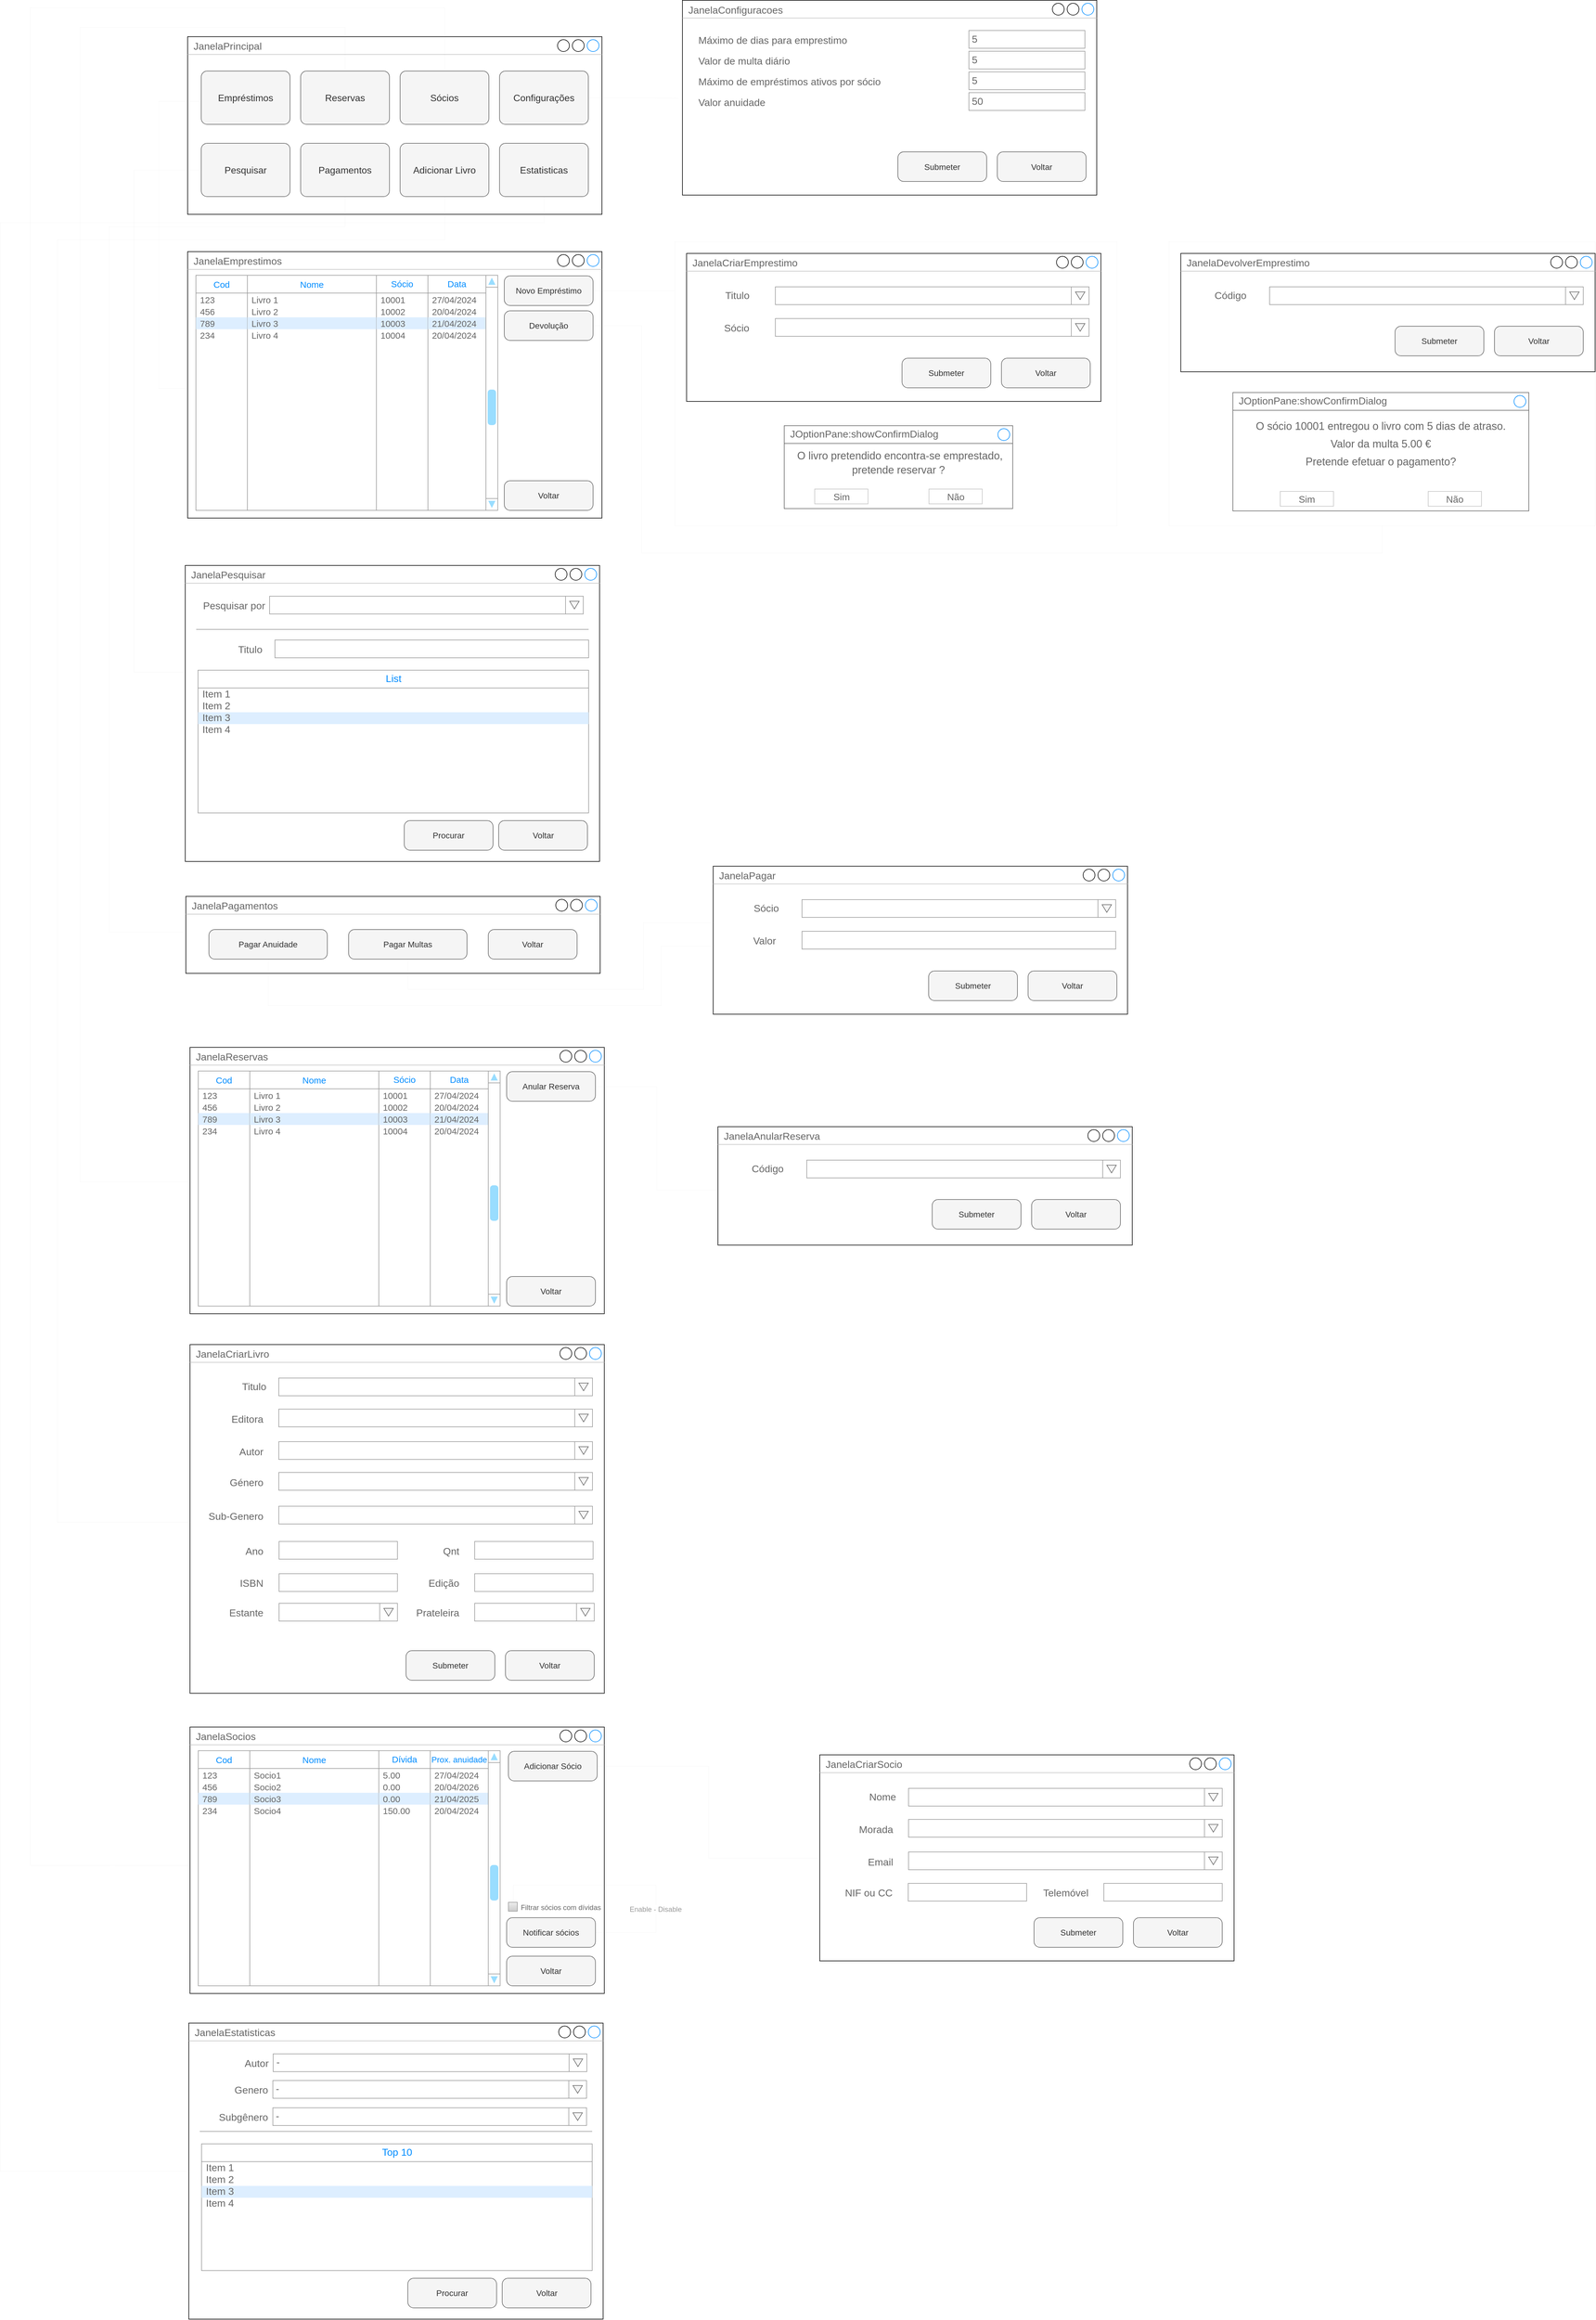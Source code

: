 <mxfile version="24.3.1" type="google">
  <diagram id="23iRSUPoRavnBvh4doch" name="Page-1">
    <mxGraphModel dx="2166" dy="-3138" grid="0" gridSize="10" guides="1" tooltips="1" connect="1" arrows="1" fold="1" page="0" pageScale="1" pageWidth="827" pageHeight="1169" math="0" shadow="0">
      <root>
        <mxCell id="0" />
        <mxCell id="1" parent="0" />
        <mxCell id="PDVYzoY3RleATE-HyURN-299" value="" style="rounded=0;whiteSpace=wrap;html=1;fillColor=none;dashed=1;strokeColor=#999999;align=center;verticalAlign=middle;fontFamily=Helvetica;fontSize=12;fontColor=default;labelBackgroundColor=default;strokeWidth=0;" parent="1" vertex="1">
          <mxGeometry x="120" y="4680" width="747" height="480" as="geometry" />
        </mxCell>
        <mxCell id="PDVYzoY3RleATE-HyURN-58" value="" style="group" parent="1" connectable="0" vertex="1">
          <mxGeometry x="-703" y="4334" width="700" height="300" as="geometry" />
        </mxCell>
        <mxCell id="PDVYzoY3RleATE-HyURN-44" value="JanelaPrincipal" style="strokeWidth=1;shadow=0;dashed=0;align=center;html=1;shape=mxgraph.mockup.containers.window;align=left;verticalAlign=top;spacingLeft=8;strokeColor2=#008cff;strokeColor3=#c4c4c4;fontColor=#666666;mainText=;fontSize=17;labelBackgroundColor=none;whiteSpace=wrap;" parent="PDVYzoY3RleATE-HyURN-58" vertex="1">
          <mxGeometry width="700" height="300" as="geometry" />
        </mxCell>
        <mxCell id="PDVYzoY3RleATE-HyURN-45" value="Configurações" style="strokeWidth=1;shadow=0;dashed=0;align=center;html=1;shape=mxgraph.mockup.buttons.button;mainText=;buttonStyle=round;fontSize=16;fontStyle=0;whiteSpace=wrap;fillColor=#f5f5f5;fontColor=#333333;strokeColor=#666666;" parent="PDVYzoY3RleATE-HyURN-58" vertex="1">
          <mxGeometry x="527" y="58" width="150" height="90" as="geometry" />
        </mxCell>
        <mxCell id="PDVYzoY3RleATE-HyURN-48" value="Sócios" style="strokeWidth=1;shadow=0;dashed=0;align=center;html=1;shape=mxgraph.mockup.buttons.button;mainText=;buttonStyle=round;fontSize=16;fontStyle=0;whiteSpace=wrap;fillColor=#f5f5f5;fontColor=#333333;strokeColor=#666666;" parent="PDVYzoY3RleATE-HyURN-58" vertex="1">
          <mxGeometry x="359" y="58" width="150" height="90" as="geometry" />
        </mxCell>
        <mxCell id="PDVYzoY3RleATE-HyURN-52" value="Reservas" style="strokeWidth=1;shadow=0;dashed=0;align=center;html=1;shape=mxgraph.mockup.buttons.button;mainText=;buttonStyle=round;fontSize=16;fontStyle=0;whiteSpace=wrap;fillColor=#f5f5f5;fontColor=#333333;strokeColor=#666666;" parent="PDVYzoY3RleATE-HyURN-58" vertex="1">
          <mxGeometry x="191" y="58" width="150" height="90" as="geometry" />
        </mxCell>
        <mxCell id="PDVYzoY3RleATE-HyURN-50" value="Empréstimos" style="strokeWidth=1;shadow=0;dashed=0;align=center;html=1;shape=mxgraph.mockup.buttons.button;mainText=;buttonStyle=round;fontSize=16;fontStyle=0;whiteSpace=wrap;fillColor=#f5f5f5;fontColor=#333333;strokeColor=#666666;" parent="PDVYzoY3RleATE-HyURN-58" vertex="1">
          <mxGeometry x="23" y="58" width="150" height="90" as="geometry" />
        </mxCell>
        <mxCell id="PDVYzoY3RleATE-HyURN-46" value="Estatisticas" style="strokeWidth=1;shadow=0;dashed=0;align=center;html=1;shape=mxgraph.mockup.buttons.button;mainText=;buttonStyle=round;fontSize=16;fontStyle=0;whiteSpace=wrap;fillColor=#f5f5f5;fontColor=#333333;strokeColor=#666666;" parent="PDVYzoY3RleATE-HyURN-58" vertex="1">
          <mxGeometry x="527" y="180" width="150" height="90" as="geometry" />
        </mxCell>
        <mxCell id="PDVYzoY3RleATE-HyURN-47" value="Adicionar Livro" style="strokeWidth=1;shadow=0;dashed=0;align=center;html=1;shape=mxgraph.mockup.buttons.button;mainText=;buttonStyle=round;fontSize=16;fontStyle=0;whiteSpace=wrap;fillColor=#f5f5f5;fontColor=#333333;strokeColor=#666666;" parent="PDVYzoY3RleATE-HyURN-58" vertex="1">
          <mxGeometry x="359" y="180" width="150" height="90" as="geometry" />
        </mxCell>
        <mxCell id="PDVYzoY3RleATE-HyURN-49" value="Pesquisar" style="strokeWidth=1;shadow=0;dashed=0;align=center;html=1;shape=mxgraph.mockup.buttons.button;mainText=;buttonStyle=round;fontSize=16;fontStyle=0;whiteSpace=wrap;fillColor=#f5f5f5;fontColor=#333333;strokeColor=#666666;" parent="PDVYzoY3RleATE-HyURN-58" vertex="1">
          <mxGeometry x="23" y="180" width="150" height="90" as="geometry" />
        </mxCell>
        <mxCell id="PDVYzoY3RleATE-HyURN-51" value="Pagamentos" style="strokeWidth=1;shadow=0;dashed=0;align=center;html=1;shape=mxgraph.mockup.buttons.button;mainText=;buttonStyle=round;fontSize=16;fontStyle=0;whiteSpace=wrap;fillColor=#f5f5f5;fontColor=#333333;strokeColor=#666666;" parent="PDVYzoY3RleATE-HyURN-58" vertex="1">
          <mxGeometry x="191" y="180" width="150" height="90" as="geometry" />
        </mxCell>
        <mxCell id="PDVYzoY3RleATE-HyURN-68" value="" style="group;absoluteArcSize=0;" parent="1" connectable="0" vertex="1">
          <mxGeometry x="-703" y="4697" width="700" height="450" as="geometry" />
        </mxCell>
        <mxCell id="PDVYzoY3RleATE-HyURN-69" value="JanelaEmprestimos" style="strokeWidth=1;shadow=0;dashed=0;align=center;html=1;shape=mxgraph.mockup.containers.window;align=left;verticalAlign=top;spacingLeft=8;strokeColor2=#008cff;strokeColor3=#c4c4c4;fontColor=#666666;mainText=;fontSize=17;labelBackgroundColor=none;whiteSpace=wrap;" parent="PDVYzoY3RleATE-HyURN-68" vertex="1">
          <mxGeometry width="700" height="450" as="geometry" />
        </mxCell>
        <mxCell id="PDVYzoY3RleATE-HyURN-90" value="Voltar" style="strokeWidth=1;shadow=0;dashed=0;align=center;html=1;shape=mxgraph.mockup.buttons.button;mainText=;buttonStyle=round;fontSize=14;fontStyle=0;whiteSpace=wrap;fillColor=#f5f5f5;fontColor=#333333;strokeColor=#666666;" parent="PDVYzoY3RleATE-HyURN-68" vertex="1">
          <mxGeometry x="535" y="387" width="150" height="50" as="geometry" />
        </mxCell>
        <mxCell id="PDVYzoY3RleATE-HyURN-97" value="Novo Empréstimo" style="strokeWidth=1;shadow=0;dashed=0;align=center;html=1;shape=mxgraph.mockup.buttons.button;mainText=;buttonStyle=round;fontSize=14;fontStyle=0;whiteSpace=wrap;fillColor=#f5f5f5;fontColor=#333333;strokeColor=#666666;" parent="PDVYzoY3RleATE-HyURN-68" vertex="1">
          <mxGeometry x="535" y="41" width="150" height="50" as="geometry" />
        </mxCell>
        <mxCell id="PDVYzoY3RleATE-HyURN-98" value="Devolução" style="strokeWidth=1;shadow=0;dashed=0;align=center;html=1;shape=mxgraph.mockup.buttons.button;mainText=;buttonStyle=round;fontSize=14;fontStyle=0;whiteSpace=wrap;fillColor=#f5f5f5;fontColor=#333333;strokeColor=#666666;" parent="PDVYzoY3RleATE-HyURN-68" vertex="1">
          <mxGeometry x="535" y="100" width="150" height="50" as="geometry" />
        </mxCell>
        <mxCell id="PDVYzoY3RleATE-HyURN-131" value="" style="group" parent="PDVYzoY3RleATE-HyURN-68" connectable="0" vertex="1">
          <mxGeometry x="14" y="41" width="510" height="396" as="geometry" />
        </mxCell>
        <mxCell id="PDVYzoY3RleATE-HyURN-99" value="" style="strokeWidth=1;shadow=0;dashed=0;align=center;html=1;shape=mxgraph.mockup.forms.rrect;rSize=0;strokeColor=#999999;fillColor=#ffffff;fontSize=12;" parent="PDVYzoY3RleATE-HyURN-131" vertex="1">
          <mxGeometry width="87" height="396" as="geometry" />
        </mxCell>
        <mxCell id="PDVYzoY3RleATE-HyURN-100" value="Cod" style="strokeWidth=1;shadow=0;dashed=0;align=center;html=1;shape=mxgraph.mockup.forms.rrect;rSize=0;strokeColor=#999999;fontColor=#008cff;fontSize=15;fillColor=#ffffff;resizeWidth=1;whiteSpace=wrap;" parent="PDVYzoY3RleATE-HyURN-99" vertex="1">
          <mxGeometry width="87" height="30" relative="1" as="geometry">
            <mxPoint y="-1" as="offset" />
          </mxGeometry>
        </mxCell>
        <mxCell id="PDVYzoY3RleATE-HyURN-101" value="123" style="strokeWidth=1;shadow=0;dashed=0;align=center;html=1;shape=mxgraph.mockup.forms.anchor;fontSize=15;fontColor=#666666;align=left;spacingLeft=5;resizeWidth=1;whiteSpace=wrap;" parent="PDVYzoY3RleATE-HyURN-99" vertex="1">
          <mxGeometry width="87" height="20" relative="1" as="geometry">
            <mxPoint y="30" as="offset" />
          </mxGeometry>
        </mxCell>
        <mxCell id="PDVYzoY3RleATE-HyURN-102" value="456" style="strokeWidth=1;shadow=0;dashed=0;align=center;html=1;shape=mxgraph.mockup.forms.anchor;fontSize=15;fontColor=#666666;align=left;spacingLeft=5;resizeWidth=1;whiteSpace=wrap;" parent="PDVYzoY3RleATE-HyURN-99" vertex="1">
          <mxGeometry width="87" height="20" relative="1" as="geometry">
            <mxPoint y="50" as="offset" />
          </mxGeometry>
        </mxCell>
        <mxCell id="PDVYzoY3RleATE-HyURN-103" value="789" style="strokeWidth=1;shadow=0;dashed=0;align=center;html=1;shape=mxgraph.mockup.forms.rrect;rSize=0;fontSize=15;fontColor=#666666;align=left;spacingLeft=5;fillColor=#ddeeff;strokeColor=none;resizeWidth=1;whiteSpace=wrap;" parent="PDVYzoY3RleATE-HyURN-99" vertex="1">
          <mxGeometry width="87" height="20" relative="1" as="geometry">
            <mxPoint y="70" as="offset" />
          </mxGeometry>
        </mxCell>
        <mxCell id="PDVYzoY3RleATE-HyURN-104" value="234" style="strokeWidth=1;shadow=0;dashed=0;align=center;html=1;shape=mxgraph.mockup.forms.anchor;fontSize=15;fontColor=#666666;align=left;spacingLeft=5;resizeWidth=1;whiteSpace=wrap;" parent="PDVYzoY3RleATE-HyURN-99" vertex="1">
          <mxGeometry width="87" height="20" relative="1" as="geometry">
            <mxPoint y="90" as="offset" />
          </mxGeometry>
        </mxCell>
        <mxCell id="PDVYzoY3RleATE-HyURN-111" value="" style="strokeWidth=1;shadow=0;dashed=0;align=center;shape=mxgraph.mockup.forms.rrect;rSize=0;strokeColor=#999999;fillColor=#ffffff;fontSize=11;html=1;" parent="PDVYzoY3RleATE-HyURN-131" vertex="1">
          <mxGeometry x="87" width="218" height="396" as="geometry" />
        </mxCell>
        <mxCell id="PDVYzoY3RleATE-HyURN-112" value="Nome" style="strokeWidth=1;shadow=0;dashed=0;align=center;html=1;shape=mxgraph.mockup.forms.rrect;rSize=0;strokeColor=#999999;fontColor=#008cff;fontSize=15;fillColor=#ffffff;resizeWidth=1;whiteSpace=wrap;" parent="PDVYzoY3RleATE-HyURN-111" vertex="1">
          <mxGeometry width="218" height="30" relative="1" as="geometry">
            <mxPoint y="-1" as="offset" />
          </mxGeometry>
        </mxCell>
        <mxCell id="PDVYzoY3RleATE-HyURN-113" value="Livro 1" style="strokeWidth=1;shadow=0;dashed=0;align=center;html=1;shape=mxgraph.mockup.forms.anchor;fontSize=15;fontColor=#666666;align=left;spacingLeft=5;resizeWidth=1;whiteSpace=wrap;" parent="PDVYzoY3RleATE-HyURN-111" vertex="1">
          <mxGeometry width="218" height="20" relative="1" as="geometry">
            <mxPoint y="30" as="offset" />
          </mxGeometry>
        </mxCell>
        <mxCell id="PDVYzoY3RleATE-HyURN-114" value="Livro 2" style="strokeWidth=1;shadow=0;dashed=0;align=center;html=1;shape=mxgraph.mockup.forms.anchor;fontSize=15;fontColor=#666666;align=left;spacingLeft=5;resizeWidth=1;whiteSpace=wrap;" parent="PDVYzoY3RleATE-HyURN-111" vertex="1">
          <mxGeometry width="218" height="20" relative="1" as="geometry">
            <mxPoint y="50" as="offset" />
          </mxGeometry>
        </mxCell>
        <mxCell id="PDVYzoY3RleATE-HyURN-115" value="Livro 3" style="strokeWidth=1;shadow=0;dashed=0;align=center;html=1;shape=mxgraph.mockup.forms.rrect;rSize=0;fontSize=15;fontColor=#666666;align=left;spacingLeft=5;fillColor=#ddeeff;strokeColor=none;resizeWidth=1;whiteSpace=wrap;" parent="PDVYzoY3RleATE-HyURN-111" vertex="1">
          <mxGeometry width="218" height="20" relative="1" as="geometry">
            <mxPoint y="70" as="offset" />
          </mxGeometry>
        </mxCell>
        <mxCell id="PDVYzoY3RleATE-HyURN-116" value="Livro 4" style="strokeWidth=1;shadow=0;dashed=0;align=center;html=1;shape=mxgraph.mockup.forms.anchor;fontSize=15;fontColor=#666666;align=left;spacingLeft=5;resizeWidth=1;whiteSpace=wrap;" parent="PDVYzoY3RleATE-HyURN-111" vertex="1">
          <mxGeometry width="218" height="20" relative="1" as="geometry">
            <mxPoint y="90" as="offset" />
          </mxGeometry>
        </mxCell>
        <mxCell id="PDVYzoY3RleATE-HyURN-117" value="" style="strokeWidth=1;shadow=0;dashed=0;align=center;html=1;shape=mxgraph.mockup.forms.rrect;rSize=0;strokeColor=#999999;fillColor=#ffffff;fontSize=12;" parent="PDVYzoY3RleATE-HyURN-131" vertex="1">
          <mxGeometry x="305" width="87" height="396" as="geometry" />
        </mxCell>
        <mxCell id="PDVYzoY3RleATE-HyURN-118" value="&lt;font style=&quot;font-size: 15px;&quot;&gt;Sócio&lt;/font&gt;" style="strokeWidth=1;shadow=0;dashed=0;align=center;html=1;shape=mxgraph.mockup.forms.rrect;rSize=0;strokeColor=#999999;fontColor=#008cff;fontSize=17;fillColor=#ffffff;resizeWidth=1;whiteSpace=wrap;" parent="PDVYzoY3RleATE-HyURN-117" vertex="1">
          <mxGeometry width="87" height="30" relative="1" as="geometry">
            <mxPoint y="-1" as="offset" />
          </mxGeometry>
        </mxCell>
        <mxCell id="PDVYzoY3RleATE-HyURN-119" value="10001" style="strokeWidth=1;shadow=0;dashed=0;align=center;html=1;shape=mxgraph.mockup.forms.anchor;fontSize=15;fontColor=#666666;align=left;spacingLeft=5;resizeWidth=1;whiteSpace=wrap;" parent="PDVYzoY3RleATE-HyURN-117" vertex="1">
          <mxGeometry width="87" height="20" relative="1" as="geometry">
            <mxPoint y="30" as="offset" />
          </mxGeometry>
        </mxCell>
        <mxCell id="PDVYzoY3RleATE-HyURN-120" value="10002" style="strokeWidth=1;shadow=0;dashed=0;align=center;html=1;shape=mxgraph.mockup.forms.anchor;fontSize=15;fontColor=#666666;align=left;spacingLeft=5;resizeWidth=1;whiteSpace=wrap;" parent="PDVYzoY3RleATE-HyURN-117" vertex="1">
          <mxGeometry width="87" height="20" relative="1" as="geometry">
            <mxPoint y="50" as="offset" />
          </mxGeometry>
        </mxCell>
        <mxCell id="PDVYzoY3RleATE-HyURN-121" value="10003" style="strokeWidth=1;shadow=0;dashed=0;align=center;html=1;shape=mxgraph.mockup.forms.rrect;rSize=0;fontSize=15;fontColor=#666666;align=left;spacingLeft=5;fillColor=#ddeeff;strokeColor=none;resizeWidth=1;whiteSpace=wrap;" parent="PDVYzoY3RleATE-HyURN-117" vertex="1">
          <mxGeometry width="87" height="20" relative="1" as="geometry">
            <mxPoint y="70" as="offset" />
          </mxGeometry>
        </mxCell>
        <mxCell id="PDVYzoY3RleATE-HyURN-122" value="10004" style="strokeWidth=1;shadow=0;dashed=0;align=center;html=1;shape=mxgraph.mockup.forms.anchor;fontSize=15;fontColor=#666666;align=left;spacingLeft=5;resizeWidth=1;whiteSpace=wrap;" parent="PDVYzoY3RleATE-HyURN-117" vertex="1">
          <mxGeometry width="87" height="20" relative="1" as="geometry">
            <mxPoint y="90" as="offset" />
          </mxGeometry>
        </mxCell>
        <mxCell id="PDVYzoY3RleATE-HyURN-123" value="" style="strokeWidth=1;shadow=0;dashed=0;align=center;html=1;shape=mxgraph.mockup.forms.rrect;rSize=0;strokeColor=#999999;fillColor=#ffffff;fontSize=12;" parent="PDVYzoY3RleATE-HyURN-131" vertex="1">
          <mxGeometry x="392" width="98" height="396" as="geometry" />
        </mxCell>
        <mxCell id="PDVYzoY3RleATE-HyURN-124" value="&lt;font style=&quot;font-size: 15px;&quot;&gt;Data&lt;/font&gt;" style="strokeWidth=1;shadow=0;dashed=0;align=center;html=1;shape=mxgraph.mockup.forms.rrect;rSize=0;strokeColor=#999999;fontColor=#008cff;fontSize=17;fillColor=#ffffff;resizeWidth=1;whiteSpace=wrap;" parent="PDVYzoY3RleATE-HyURN-123" vertex="1">
          <mxGeometry width="98.0" height="30" relative="1" as="geometry">
            <mxPoint y="-1" as="offset" />
          </mxGeometry>
        </mxCell>
        <mxCell id="PDVYzoY3RleATE-HyURN-125" value="27/04/2024" style="strokeWidth=1;shadow=0;dashed=0;align=center;html=1;shape=mxgraph.mockup.forms.anchor;fontSize=15;fontColor=#666666;align=left;spacingLeft=5;resizeWidth=1;whiteSpace=wrap;" parent="PDVYzoY3RleATE-HyURN-123" vertex="1">
          <mxGeometry width="98.0" height="20" relative="1" as="geometry">
            <mxPoint y="30" as="offset" />
          </mxGeometry>
        </mxCell>
        <mxCell id="PDVYzoY3RleATE-HyURN-126" value="20/04/2024" style="strokeWidth=1;shadow=0;dashed=0;align=center;html=1;shape=mxgraph.mockup.forms.anchor;fontSize=15;fontColor=#666666;align=left;spacingLeft=5;resizeWidth=1;whiteSpace=wrap;" parent="PDVYzoY3RleATE-HyURN-123" vertex="1">
          <mxGeometry width="98.0" height="20" relative="1" as="geometry">
            <mxPoint y="50" as="offset" />
          </mxGeometry>
        </mxCell>
        <mxCell id="PDVYzoY3RleATE-HyURN-127" value="21/04/2024" style="strokeWidth=1;shadow=0;dashed=0;align=center;html=1;shape=mxgraph.mockup.forms.rrect;rSize=0;fontSize=15;fontColor=#666666;align=left;spacingLeft=5;fillColor=#ddeeff;strokeColor=none;resizeWidth=1;whiteSpace=wrap;" parent="PDVYzoY3RleATE-HyURN-123" vertex="1">
          <mxGeometry width="98.0" height="20" relative="1" as="geometry">
            <mxPoint y="70" as="offset" />
          </mxGeometry>
        </mxCell>
        <mxCell id="PDVYzoY3RleATE-HyURN-128" value="20/04/2024" style="strokeWidth=1;shadow=0;dashed=0;align=center;html=1;shape=mxgraph.mockup.forms.anchor;fontSize=15;fontColor=#666666;align=left;spacingLeft=5;resizeWidth=1;whiteSpace=wrap;" parent="PDVYzoY3RleATE-HyURN-123" vertex="1">
          <mxGeometry width="98.0" height="20" relative="1" as="geometry">
            <mxPoint y="90" as="offset" />
          </mxGeometry>
        </mxCell>
        <mxCell id="PDVYzoY3RleATE-HyURN-186" value="" style="verticalLabelPosition=bottom;shadow=0;dashed=0;align=center;html=1;verticalAlign=top;strokeWidth=1;shape=mxgraph.mockup.navigation.scrollBar;strokeColor=#999999;barPos=41.751;fillColor2=#99ddff;strokeColor2=none;direction=north;" parent="PDVYzoY3RleATE-HyURN-131" vertex="1">
          <mxGeometry x="490" y="-1" width="20" height="397" as="geometry" />
        </mxCell>
        <mxCell id="PDVYzoY3RleATE-HyURN-165" style="rounded=0;orthogonalLoop=1;jettySize=auto;html=1;entryX=0;entryY=0.557;entryDx=0;entryDy=0;entryPerimeter=0;edgeStyle=orthogonalEdgeStyle;strokeColor=#999999;align=center;verticalAlign=middle;fontFamily=Helvetica;fontSize=12;fontColor=default;labelBackgroundColor=default;endArrow=none;endFill=0;dashed=1;fillColor=none;strokeWidth=0;" parent="1" source="PDVYzoY3RleATE-HyURN-134" target="PDVYzoY3RleATE-HyURN-49" edge="1">
          <mxGeometry relative="1" as="geometry">
            <Array as="points">
              <mxPoint x="-794" y="5407" />
              <mxPoint x="-794" y="4559" />
              <mxPoint x="-680" y="4559" />
            </Array>
          </mxGeometry>
        </mxCell>
        <mxCell id="PDVYzoY3RleATE-HyURN-168" style="edgeStyle=orthogonalEdgeStyle;rounded=0;orthogonalLoop=1;jettySize=auto;html=1;entryX=0;entryY=0.513;entryDx=0;entryDy=0;entryPerimeter=0;dashed=1;strokeColor=#999999;align=center;verticalAlign=middle;fontFamily=Helvetica;fontSize=12;fontColor=default;labelBackgroundColor=default;endArrow=none;endFill=0;fillColor=none;strokeWidth=0;" parent="1" source="PDVYzoY3RleATE-HyURN-50" target="PDVYzoY3RleATE-HyURN-69" edge="1">
          <mxGeometry relative="1" as="geometry">
            <Array as="points">
              <mxPoint x="-752" y="4443" />
              <mxPoint x="-752" y="4928" />
            </Array>
          </mxGeometry>
        </mxCell>
        <mxCell id="PDVYzoY3RleATE-HyURN-258" value="&lt;h1 style=&quot;color: var(--uv-styles-color-text-emphasis); font-family: &amp;quot;Google Sans&amp;quot;, arial, sans-serif; font-size: 18px; margin: 0px; padding: 0px; line-height: 24px; flex: 1 1 auto; overflow: hidden; text-overflow: ellipsis; display: -webkit-box; -webkit-box-orient: vertical; -webkit-line-clamp: 2;&quot; class=&quot;indIKd GW0XC cS4Vcb-pGL6qe-fwJd0c&quot;&gt;&lt;span style=&quot;font-weight: normal;&quot;&gt;&amp;nbsp;O livro pretendido encontra-se emprestado, pretende reservar ?&lt;/span&gt;&lt;/h1&gt;" style="strokeWidth=1;shadow=0;dashed=0;align=center;html=1;shape=mxgraph.mockup.containers.rrect;rSize=0;strokeColor=#666666;fontColor=#666666;fontSize=17;verticalAlign=top;whiteSpace=wrap;fillColor=#ffffff;spacingTop=32;" parent="1" vertex="1">
          <mxGeometry x="305" y="4991" width="386" height="140" as="geometry" />
        </mxCell>
        <mxCell id="PDVYzoY3RleATE-HyURN-259" value="JOptionPane:showConfirmDialog" style="strokeWidth=1;shadow=0;dashed=0;align=center;html=1;shape=mxgraph.mockup.containers.rrect;rSize=0;fontSize=17;fontColor=#666666;strokeColor=#666666;align=left;spacingLeft=8;fillColor=none;resizeWidth=1;whiteSpace=wrap;" parent="PDVYzoY3RleATE-HyURN-258" vertex="1">
          <mxGeometry width="386" height="30" relative="1" as="geometry" />
        </mxCell>
        <mxCell id="PDVYzoY3RleATE-HyURN-260" value="" style="shape=ellipse;strokeColor=#008cff;resizable=0;fillColor=none;html=1;" parent="PDVYzoY3RleATE-HyURN-259" vertex="1">
          <mxGeometry x="1" y="0.5" width="20" height="20" relative="1" as="geometry">
            <mxPoint x="-25" y="-10" as="offset" />
          </mxGeometry>
        </mxCell>
        <mxCell id="PDVYzoY3RleATE-HyURN-261" value="Sim" style="strokeWidth=1;shadow=0;dashed=0;align=center;html=1;shape=mxgraph.mockup.containers.rrect;rSize=0;fontSize=16;fontColor=#666666;strokeColor=#c4c4c4;whiteSpace=wrap;fillColor=none;" parent="PDVYzoY3RleATE-HyURN-258" vertex="1">
          <mxGeometry x="0.25" y="1" width="90" height="25" relative="1" as="geometry">
            <mxPoint x="-45" y="-33" as="offset" />
          </mxGeometry>
        </mxCell>
        <mxCell id="PDVYzoY3RleATE-HyURN-262" value="Não" style="strokeWidth=1;shadow=0;dashed=0;align=center;html=1;shape=mxgraph.mockup.containers.rrect;rSize=0;fontSize=16;fontColor=#666666;strokeColor=#c4c4c4;whiteSpace=wrap;fillColor=none;" parent="PDVYzoY3RleATE-HyURN-258" vertex="1">
          <mxGeometry x="0.75" y="1" width="90" height="25" relative="1" as="geometry">
            <mxPoint x="-45" y="-33" as="offset" />
          </mxGeometry>
        </mxCell>
        <mxCell id="PDVYzoY3RleATE-HyURN-298" value="" style="group" parent="1" connectable="0" vertex="1">
          <mxGeometry x="140" y="4700" width="700" height="250" as="geometry" />
        </mxCell>
        <mxCell id="PDVYzoY3RleATE-HyURN-264" value="JanelaCriarEmprestimo" style="strokeWidth=1;shadow=0;dashed=0;align=center;html=1;shape=mxgraph.mockup.containers.window;align=left;verticalAlign=top;spacingLeft=8;strokeColor2=#008cff;strokeColor3=#c4c4c4;fontColor=#666666;mainText=;fontSize=17;labelBackgroundColor=none;whiteSpace=wrap;" parent="PDVYzoY3RleATE-HyURN-298" vertex="1">
          <mxGeometry width="700" height="250" as="geometry" />
        </mxCell>
        <mxCell id="PDVYzoY3RleATE-HyURN-267" value="Voltar" style="strokeWidth=1;shadow=0;dashed=0;align=center;html=1;shape=mxgraph.mockup.buttons.button;mainText=;buttonStyle=round;fontSize=14;fontStyle=0;whiteSpace=wrap;fillColor=#f5f5f5;fontColor=#333333;strokeColor=#666666;" parent="PDVYzoY3RleATE-HyURN-298" vertex="1">
          <mxGeometry x="532" y="177" width="150" height="50" as="geometry" />
        </mxCell>
        <mxCell id="PDVYzoY3RleATE-HyURN-268" value="Submeter" style="strokeWidth=1;shadow=0;dashed=0;align=center;html=1;shape=mxgraph.mockup.buttons.button;mainText=;buttonStyle=round;fontSize=14;fontStyle=0;whiteSpace=wrap;fillColor=#f5f5f5;fontColor=#333333;strokeColor=#666666;" parent="PDVYzoY3RleATE-HyURN-298" vertex="1">
          <mxGeometry x="364" y="177" width="150" height="50" as="geometry" />
        </mxCell>
        <mxCell id="PDVYzoY3RleATE-HyURN-275" value="&lt;span style=&quot;color: rgb(102, 102, 102); font-family: Helvetica; font-size: 17px; font-style: normal; font-variant-ligatures: normal; font-variant-caps: normal; font-weight: 400; letter-spacing: normal; orphans: 2; text-indent: 0px; text-transform: none; widows: 2; word-spacing: 0px; -webkit-text-stroke-width: 0px; white-space: normal; background-color: rgb(255, 255, 255); text-decoration-thickness: initial; text-decoration-style: initial; text-decoration-color: initial; float: none; display: inline !important;&quot;&gt;Titulo&amp;nbsp;&lt;/span&gt;" style="text;whiteSpace=wrap;html=1;align=right;" parent="PDVYzoY3RleATE-HyURN-298" vertex="1">
          <mxGeometry x="25" y="55" width="88" height="30" as="geometry" />
        </mxCell>
        <mxCell id="PDVYzoY3RleATE-HyURN-276" value="&lt;span style=&quot;color: rgb(102, 102, 102); font-family: Helvetica; font-size: 17px; font-style: normal; font-variant-ligatures: normal; font-variant-caps: normal; font-weight: 400; letter-spacing: normal; orphans: 2; text-indent: 0px; text-transform: none; widows: 2; word-spacing: 0px; -webkit-text-stroke-width: 0px; white-space: normal; background-color: rgb(255, 255, 255); text-decoration-thickness: initial; text-decoration-style: initial; text-decoration-color: initial; float: none; display: inline !important;&quot;&gt;Sócio&lt;/span&gt;" style="text;whiteSpace=wrap;html=1;align=right;" parent="PDVYzoY3RleATE-HyURN-298" vertex="1">
          <mxGeometry x="30" y="110" width="78" height="30" as="geometry" />
        </mxCell>
        <mxCell id="PDVYzoY3RleATE-HyURN-286" value="" style="group" parent="PDVYzoY3RleATE-HyURN-298" connectable="0" vertex="1">
          <mxGeometry x="150" y="56.5" width="530" height="30" as="geometry" />
        </mxCell>
        <mxCell id="PDVYzoY3RleATE-HyURN-287" value="" style="strokeWidth=1;shadow=0;dashed=0;align=center;html=1;shape=mxgraph.mockup.forms.pwField;strokeColor=#999999;mainText=;align=left;fontColor=#666666;fontSize=17;spacingLeft=3;" parent="PDVYzoY3RleATE-HyURN-286" vertex="1">
          <mxGeometry width="530" height="30" as="geometry" />
        </mxCell>
        <mxCell id="PDVYzoY3RleATE-HyURN-288" value="" style="group" parent="PDVYzoY3RleATE-HyURN-286" connectable="0" vertex="1">
          <mxGeometry x="500" width="30" height="30" as="geometry" />
        </mxCell>
        <mxCell id="PDVYzoY3RleATE-HyURN-289" value="" style="whiteSpace=wrap;html=1;aspect=fixed;shadow=0;dashed=0;strokeColor=#999999;strokeWidth=1;align=left;verticalAlign=middle;spacingLeft=3;fontFamily=Helvetica;fontSize=17;fontColor=#666666;fillColor=default;" parent="PDVYzoY3RleATE-HyURN-288" vertex="1">
          <mxGeometry width="30" height="30" as="geometry" />
        </mxCell>
        <mxCell id="PDVYzoY3RleATE-HyURN-290" value="" style="triangle;whiteSpace=wrap;html=1;rotation=90;shadow=0;dashed=0;strokeColor=#666666;strokeWidth=1;align=left;verticalAlign=middle;spacingLeft=3;fontFamily=Helvetica;fontSize=17;fontColor=#333333;fillColor=#f5f5f5;" parent="PDVYzoY3RleATE-HyURN-288" vertex="1">
          <mxGeometry x="8.5" y="7" width="13" height="16" as="geometry" />
        </mxCell>
        <mxCell id="PDVYzoY3RleATE-HyURN-291" value="" style="group" parent="PDVYzoY3RleATE-HyURN-298" connectable="0" vertex="1">
          <mxGeometry x="150" y="110" width="530" height="30" as="geometry" />
        </mxCell>
        <mxCell id="PDVYzoY3RleATE-HyURN-292" value="" style="strokeWidth=1;shadow=0;dashed=0;align=center;html=1;shape=mxgraph.mockup.forms.pwField;strokeColor=#999999;mainText=;align=left;fontColor=#666666;fontSize=17;spacingLeft=3;" parent="PDVYzoY3RleATE-HyURN-291" vertex="1">
          <mxGeometry width="530" height="30" as="geometry" />
        </mxCell>
        <mxCell id="PDVYzoY3RleATE-HyURN-293" value="" style="group" parent="PDVYzoY3RleATE-HyURN-291" connectable="0" vertex="1">
          <mxGeometry x="500" width="30" height="30" as="geometry" />
        </mxCell>
        <mxCell id="PDVYzoY3RleATE-HyURN-294" value="" style="whiteSpace=wrap;html=1;aspect=fixed;shadow=0;dashed=0;strokeColor=#999999;strokeWidth=1;align=left;verticalAlign=middle;spacingLeft=3;fontFamily=Helvetica;fontSize=17;fontColor=#666666;fillColor=default;" parent="PDVYzoY3RleATE-HyURN-293" vertex="1">
          <mxGeometry width="30" height="30" as="geometry" />
        </mxCell>
        <mxCell id="PDVYzoY3RleATE-HyURN-295" value="" style="triangle;whiteSpace=wrap;html=1;rotation=90;shadow=0;dashed=0;strokeColor=#666666;strokeWidth=1;align=left;verticalAlign=middle;spacingLeft=3;fontFamily=Helvetica;fontSize=17;fontColor=#333333;fillColor=#f5f5f5;" parent="PDVYzoY3RleATE-HyURN-293" vertex="1">
          <mxGeometry x="8.5" y="7" width="13" height="16" as="geometry" />
        </mxCell>
        <mxCell id="PDVYzoY3RleATE-HyURN-300" style="edgeStyle=orthogonalEdgeStyle;rounded=0;orthogonalLoop=1;jettySize=auto;html=1;entryX=-0.002;entryY=0.173;entryDx=0;entryDy=0;entryPerimeter=0;dashed=1;dashPattern=1 1;strokeColor=#999999;align=center;verticalAlign=middle;fontFamily=Helvetica;fontSize=12;fontColor=default;labelBackgroundColor=default;endArrow=none;endFill=0;fillColor=none;strokeWidth=0;" parent="1" source="PDVYzoY3RleATE-HyURN-97" target="PDVYzoY3RleATE-HyURN-299" edge="1">
          <mxGeometry relative="1" as="geometry" />
        </mxCell>
        <mxCell id="PDVYzoY3RleATE-HyURN-302" value="" style="group" parent="1" connectable="0" vertex="1">
          <mxGeometry x="-707" y="5227" width="700" height="500" as="geometry" />
        </mxCell>
        <mxCell id="PDVYzoY3RleATE-HyURN-134" value="JanelaPesquisar" style="strokeWidth=1;shadow=0;dashed=0;align=center;html=1;shape=mxgraph.mockup.containers.window;align=left;verticalAlign=top;spacingLeft=8;strokeColor2=#008cff;strokeColor3=#c4c4c4;fontColor=#666666;mainText=;fontSize=17;labelBackgroundColor=none;whiteSpace=wrap;" parent="PDVYzoY3RleATE-HyURN-302" vertex="1">
          <mxGeometry width="700" height="500" as="geometry" />
        </mxCell>
        <mxCell id="PDVYzoY3RleATE-HyURN-135" value="Voltar" style="strokeWidth=1;shadow=0;dashed=0;align=center;html=1;shape=mxgraph.mockup.buttons.button;mainText=;buttonStyle=round;fontSize=14;fontStyle=0;whiteSpace=wrap;fillColor=#f5f5f5;fontColor=#333333;strokeColor=#666666;" parent="PDVYzoY3RleATE-HyURN-302" vertex="1">
          <mxGeometry x="529.5" y="431" width="150" height="50" as="geometry" />
        </mxCell>
        <mxCell id="PDVYzoY3RleATE-HyURN-188" value="" style="strokeWidth=1;shadow=0;dashed=0;align=center;html=1;shape=mxgraph.mockup.forms.pwField;strokeColor=#999999;mainText=;align=left;fontColor=#666666;fontSize=17;spacingLeft=3;" parent="PDVYzoY3RleATE-HyURN-302" vertex="1">
          <mxGeometry x="151.5" y="126" width="530" height="30" as="geometry" />
        </mxCell>
        <mxCell id="PDVYzoY3RleATE-HyURN-189" value="&lt;span style=&quot;color: rgb(102, 102, 102); font-family: Helvetica; font-size: 17px; font-style: normal; font-variant-ligatures: normal; font-variant-caps: normal; font-weight: 400; letter-spacing: normal; orphans: 2; text-indent: 0px; text-transform: none; widows: 2; word-spacing: 0px; -webkit-text-stroke-width: 0px; white-space: normal; background-color: rgb(255, 255, 255); text-decoration-thickness: initial; text-decoration-style: initial; text-decoration-color: initial; float: none; display: inline !important;&quot;&gt;Titulo&amp;nbsp;&lt;/span&gt;" style="text;whiteSpace=wrap;html=1;align=right;" parent="PDVYzoY3RleATE-HyURN-302" vertex="1">
          <mxGeometry x="16.5" y="126" width="120" height="30" as="geometry" />
        </mxCell>
        <mxCell id="PDVYzoY3RleATE-HyURN-220" value="Procurar" style="strokeWidth=1;shadow=0;dashed=0;align=center;html=1;shape=mxgraph.mockup.buttons.button;mainText=;buttonStyle=round;fontSize=14;fontStyle=0;whiteSpace=wrap;fillColor=#f5f5f5;fontColor=#333333;strokeColor=#666666;" parent="PDVYzoY3RleATE-HyURN-302" vertex="1">
          <mxGeometry x="370" y="431" width="150" height="50" as="geometry" />
        </mxCell>
        <mxCell id="PDVYzoY3RleATE-HyURN-221" value="&lt;span style=&quot;color: rgb(102, 102, 102); font-family: Helvetica; font-size: 17px; font-style: normal; font-variant-ligatures: normal; font-variant-caps: normal; font-weight: 400; letter-spacing: normal; orphans: 2; text-indent: 0px; text-transform: none; widows: 2; word-spacing: 0px; -webkit-text-stroke-width: 0px; white-space: normal; background-color: rgb(255, 255, 255); text-decoration-thickness: initial; text-decoration-style: initial; text-decoration-color: initial; float: none; display: inline !important;&quot;&gt;Pesquisar por&lt;/span&gt;" style="text;whiteSpace=wrap;html=1;align=right;" parent="PDVYzoY3RleATE-HyURN-302" vertex="1">
          <mxGeometry x="16.5" y="52" width="120" height="30" as="geometry" />
        </mxCell>
        <mxCell id="PDVYzoY3RleATE-HyURN-225" value="" style="verticalLabelPosition=bottom;shadow=0;dashed=0;align=center;html=1;verticalAlign=top;strokeWidth=1;shape=mxgraph.mockup.markup.line;strokeColor=#999999;" parent="PDVYzoY3RleATE-HyURN-302" vertex="1">
          <mxGeometry x="18.5" y="98" width="663" height="20" as="geometry" />
        </mxCell>
        <mxCell id="PDVYzoY3RleATE-HyURN-226" value="" style="strokeWidth=1;shadow=0;dashed=0;align=center;html=1;shape=mxgraph.mockup.forms.rrect;rSize=0;strokeColor=#999999;fillColor=#ffffff;" parent="PDVYzoY3RleATE-HyURN-302" vertex="1">
          <mxGeometry x="21.5" y="178" width="660" height="240" as="geometry" />
        </mxCell>
        <mxCell id="PDVYzoY3RleATE-HyURN-227" value="List" style="strokeWidth=1;shadow=0;dashed=0;align=center;html=1;shape=mxgraph.mockup.forms.rrect;rSize=0;strokeColor=#999999;fontColor=#008cff;fontSize=17;fillColor=#ffffff;resizeWidth=1;whiteSpace=wrap;" parent="PDVYzoY3RleATE-HyURN-226" vertex="1">
          <mxGeometry width="660.0" height="30" relative="1" as="geometry">
            <mxPoint y="-1" as="offset" />
          </mxGeometry>
        </mxCell>
        <mxCell id="PDVYzoY3RleATE-HyURN-228" value="Item 1" style="strokeWidth=1;shadow=0;dashed=0;align=center;html=1;shape=mxgraph.mockup.forms.anchor;fontSize=17;fontColor=#666666;align=left;spacingLeft=5;resizeWidth=1;whiteSpace=wrap;" parent="PDVYzoY3RleATE-HyURN-226" vertex="1">
          <mxGeometry width="660.0" height="20" relative="1" as="geometry">
            <mxPoint y="30" as="offset" />
          </mxGeometry>
        </mxCell>
        <mxCell id="PDVYzoY3RleATE-HyURN-229" value="Item 2" style="strokeWidth=1;shadow=0;dashed=0;align=center;html=1;shape=mxgraph.mockup.forms.anchor;fontSize=17;fontColor=#666666;align=left;spacingLeft=5;resizeWidth=1;whiteSpace=wrap;" parent="PDVYzoY3RleATE-HyURN-226" vertex="1">
          <mxGeometry width="660.0" height="20" relative="1" as="geometry">
            <mxPoint y="50" as="offset" />
          </mxGeometry>
        </mxCell>
        <mxCell id="PDVYzoY3RleATE-HyURN-230" value="Item 3" style="strokeWidth=1;shadow=0;dashed=0;align=center;html=1;shape=mxgraph.mockup.forms.rrect;rSize=0;fontSize=17;fontColor=#666666;align=left;spacingLeft=5;fillColor=#ddeeff;strokeColor=none;resizeWidth=1;whiteSpace=wrap;" parent="PDVYzoY3RleATE-HyURN-226" vertex="1">
          <mxGeometry width="660.0" height="20" relative="1" as="geometry">
            <mxPoint y="70" as="offset" />
          </mxGeometry>
        </mxCell>
        <mxCell id="PDVYzoY3RleATE-HyURN-231" value="Item 4" style="strokeWidth=1;shadow=0;dashed=0;align=center;html=1;shape=mxgraph.mockup.forms.anchor;fontSize=17;fontColor=#666666;align=left;spacingLeft=5;resizeWidth=1;whiteSpace=wrap;" parent="PDVYzoY3RleATE-HyURN-226" vertex="1">
          <mxGeometry width="660.0" height="20" relative="1" as="geometry">
            <mxPoint y="90" as="offset" />
          </mxGeometry>
        </mxCell>
        <mxCell id="PDVYzoY3RleATE-HyURN-285" value="" style="group" parent="PDVYzoY3RleATE-HyURN-302" connectable="0" vertex="1">
          <mxGeometry x="142.5" y="52" width="530" height="30" as="geometry" />
        </mxCell>
        <mxCell id="PDVYzoY3RleATE-HyURN-281" value="" style="strokeWidth=1;shadow=0;dashed=0;align=center;html=1;shape=mxgraph.mockup.forms.pwField;strokeColor=#999999;mainText=;align=left;fontColor=#666666;fontSize=17;spacingLeft=3;" parent="PDVYzoY3RleATE-HyURN-285" vertex="1">
          <mxGeometry width="530" height="30" as="geometry" />
        </mxCell>
        <mxCell id="PDVYzoY3RleATE-HyURN-284" value="" style="group" parent="PDVYzoY3RleATE-HyURN-285" connectable="0" vertex="1">
          <mxGeometry x="500" width="30" height="30" as="geometry" />
        </mxCell>
        <mxCell id="PDVYzoY3RleATE-HyURN-282" value="" style="whiteSpace=wrap;html=1;aspect=fixed;shadow=0;dashed=0;strokeColor=#999999;strokeWidth=1;align=left;verticalAlign=middle;spacingLeft=3;fontFamily=Helvetica;fontSize=17;fontColor=#666666;fillColor=default;" parent="PDVYzoY3RleATE-HyURN-284" vertex="1">
          <mxGeometry width="30" height="30" as="geometry" />
        </mxCell>
        <mxCell id="PDVYzoY3RleATE-HyURN-283" value="" style="triangle;whiteSpace=wrap;html=1;rotation=90;shadow=0;dashed=0;strokeColor=#666666;strokeWidth=1;align=left;verticalAlign=middle;spacingLeft=3;fontFamily=Helvetica;fontSize=17;fontColor=#333333;fillColor=#f5f5f5;" parent="PDVYzoY3RleATE-HyURN-284" vertex="1">
          <mxGeometry x="8.5" y="7" width="13" height="16" as="geometry" />
        </mxCell>
        <mxCell id="PDVYzoY3RleATE-HyURN-303" value="" style="rounded=0;whiteSpace=wrap;html=1;fillColor=none;dashed=1;strokeColor=#999999;align=center;verticalAlign=middle;fontFamily=Helvetica;fontSize=12;fontColor=default;labelBackgroundColor=default;strokeWidth=0;" parent="1" vertex="1">
          <mxGeometry x="955" y="4680" width="720" height="480" as="geometry" />
        </mxCell>
        <mxCell id="PDVYzoY3RleATE-HyURN-304" value="&lt;h1 style=&quot;margin: 0px; padding: 0px; line-height: 24px; flex: 1 1 auto; overflow: hidden; text-overflow: ellipsis; display: -webkit-box; -webkit-box-orient: vertical; -webkit-line-clamp: 2;&quot; class=&quot;indIKd GW0XC cS4Vcb-pGL6qe-fwJd0c&quot;&gt;&lt;font face=&quot;Google Sans, arial, sans-serif&quot;&gt;&lt;span style=&quot;font-size: 18px; font-weight: 400;&quot;&gt;O sócio 10001 entregou o livro com 5 dias de atraso.&lt;/span&gt;&lt;/font&gt;&lt;/h1&gt;&lt;h1 style=&quot;margin: 0px; padding: 0px; line-height: 24px; flex: 1 1 auto; overflow: hidden; text-overflow: ellipsis; display: -webkit-box; -webkit-box-orient: vertical; -webkit-line-clamp: 2;&quot; class=&quot;indIKd GW0XC cS4Vcb-pGL6qe-fwJd0c&quot;&gt;&lt;font face=&quot;Google Sans, arial, sans-serif&quot;&gt;&lt;span style=&quot;font-size: 18px; font-weight: 400;&quot;&gt;Valor da multa 5.00 €&lt;/span&gt;&lt;/font&gt;&lt;/h1&gt;&lt;h1 style=&quot;margin: 0px; padding: 0px; line-height: 24px; flex: 1 1 auto; overflow: hidden; text-overflow: ellipsis; display: -webkit-box; -webkit-box-orient: vertical; -webkit-line-clamp: 2;&quot; class=&quot;indIKd GW0XC cS4Vcb-pGL6qe-fwJd0c&quot;&gt;&lt;font face=&quot;Google Sans, arial, sans-serif&quot;&gt;&lt;span style=&quot;font-size: 18px; font-weight: 400;&quot;&gt;Pretende efetuar o pagamento?&lt;/span&gt;&lt;/font&gt;&lt;/h1&gt;" style="strokeWidth=1;shadow=0;dashed=0;align=center;html=1;shape=mxgraph.mockup.containers.rrect;rSize=0;strokeColor=#666666;fontColor=#666666;fontSize=17;verticalAlign=top;whiteSpace=wrap;fillColor=#ffffff;spacingTop=32;" parent="1" vertex="1">
          <mxGeometry x="1063" y="4935" width="500" height="200" as="geometry" />
        </mxCell>
        <mxCell id="PDVYzoY3RleATE-HyURN-305" value="JOptionPane:showConfirmDialog" style="strokeWidth=1;shadow=0;dashed=0;align=center;html=1;shape=mxgraph.mockup.containers.rrect;rSize=0;fontSize=17;fontColor=#666666;strokeColor=#666666;align=left;spacingLeft=8;fillColor=none;resizeWidth=1;whiteSpace=wrap;" parent="PDVYzoY3RleATE-HyURN-304" vertex="1">
          <mxGeometry width="500" height="30" relative="1" as="geometry" />
        </mxCell>
        <mxCell id="PDVYzoY3RleATE-HyURN-306" value="" style="shape=ellipse;strokeColor=#008cff;resizable=0;fillColor=none;html=1;" parent="PDVYzoY3RleATE-HyURN-305" vertex="1">
          <mxGeometry x="1" y="0.5" width="20" height="20" relative="1" as="geometry">
            <mxPoint x="-25" y="-10" as="offset" />
          </mxGeometry>
        </mxCell>
        <mxCell id="PDVYzoY3RleATE-HyURN-307" value="Sim" style="strokeWidth=1;shadow=0;dashed=0;align=center;html=1;shape=mxgraph.mockup.containers.rrect;rSize=0;fontSize=16;fontColor=#666666;strokeColor=#c4c4c4;whiteSpace=wrap;fillColor=none;" parent="PDVYzoY3RleATE-HyURN-304" vertex="1">
          <mxGeometry x="0.25" y="1" width="90" height="25" relative="1" as="geometry">
            <mxPoint x="-45" y="-33" as="offset" />
          </mxGeometry>
        </mxCell>
        <mxCell id="PDVYzoY3RleATE-HyURN-308" value="Não" style="strokeWidth=1;shadow=0;dashed=0;align=center;html=1;shape=mxgraph.mockup.containers.rrect;rSize=0;fontSize=16;fontColor=#666666;strokeColor=#c4c4c4;whiteSpace=wrap;fillColor=none;" parent="PDVYzoY3RleATE-HyURN-304" vertex="1">
          <mxGeometry x="0.75" y="1" width="90" height="25" relative="1" as="geometry">
            <mxPoint x="-45" y="-33" as="offset" />
          </mxGeometry>
        </mxCell>
        <mxCell id="PDVYzoY3RleATE-HyURN-325" style="edgeStyle=orthogonalEdgeStyle;rounded=0;orthogonalLoop=1;jettySize=auto;html=1;entryX=0.5;entryY=1;entryDx=0;entryDy=0;dashed=1;strokeColor=#999999;align=center;verticalAlign=middle;fontFamily=Helvetica;fontSize=12;fontColor=default;labelBackgroundColor=default;endArrow=none;endFill=0;fillColor=none;strokeWidth=0;" parent="1" source="PDVYzoY3RleATE-HyURN-98" target="PDVYzoY3RleATE-HyURN-303" edge="1">
          <mxGeometry relative="1" as="geometry">
            <Array as="points">
              <mxPoint x="64" y="4822" />
              <mxPoint x="64" y="5206" />
              <mxPoint x="1315" y="5206" />
            </Array>
          </mxGeometry>
        </mxCell>
        <mxCell id="PDVYzoY3RleATE-HyURN-329" value="" style="group" parent="1" connectable="0" vertex="1">
          <mxGeometry x="975" y="4700" width="700" height="200" as="geometry" />
        </mxCell>
        <mxCell id="PDVYzoY3RleATE-HyURN-310" value="JanelaDevolverEmprestimo" style="strokeWidth=1;shadow=0;dashed=0;align=center;html=1;shape=mxgraph.mockup.containers.window;align=left;verticalAlign=top;spacingLeft=8;strokeColor2=#008cff;strokeColor3=#c4c4c4;fontColor=#666666;mainText=;fontSize=17;labelBackgroundColor=none;whiteSpace=wrap;" parent="PDVYzoY3RleATE-HyURN-329" vertex="1">
          <mxGeometry width="700" height="200" as="geometry" />
        </mxCell>
        <mxCell id="PDVYzoY3RleATE-HyURN-311" value="Voltar" style="strokeWidth=1;shadow=0;dashed=0;align=center;html=1;shape=mxgraph.mockup.buttons.button;mainText=;buttonStyle=round;fontSize=14;fontStyle=0;whiteSpace=wrap;fillColor=#f5f5f5;fontColor=#333333;strokeColor=#666666;" parent="PDVYzoY3RleATE-HyURN-329" vertex="1">
          <mxGeometry x="530" y="123" width="150" height="50" as="geometry" />
        </mxCell>
        <mxCell id="PDVYzoY3RleATE-HyURN-312" value="Submeter" style="strokeWidth=1;shadow=0;dashed=0;align=center;html=1;shape=mxgraph.mockup.buttons.button;mainText=;buttonStyle=round;fontSize=14;fontStyle=0;whiteSpace=wrap;fillColor=#f5f5f5;fontColor=#333333;strokeColor=#666666;" parent="PDVYzoY3RleATE-HyURN-329" vertex="1">
          <mxGeometry x="362" y="123" width="150" height="50" as="geometry" />
        </mxCell>
        <mxCell id="PDVYzoY3RleATE-HyURN-313" value="&lt;span style=&quot;color: rgb(102, 102, 102); font-family: Helvetica; font-size: 17px; font-style: normal; font-variant-ligatures: normal; font-variant-caps: normal; font-weight: 400; letter-spacing: normal; orphans: 2; text-indent: 0px; text-transform: none; widows: 2; word-spacing: 0px; -webkit-text-stroke-width: 0px; white-space: normal; background-color: rgb(255, 255, 255); text-decoration-thickness: initial; text-decoration-style: initial; text-decoration-color: initial; float: none; display: inline !important;&quot;&gt;Código&lt;/span&gt;" style="text;whiteSpace=wrap;html=1;align=right;" parent="PDVYzoY3RleATE-HyURN-329" vertex="1">
          <mxGeometry x="25" y="55" width="88" height="30" as="geometry" />
        </mxCell>
        <mxCell id="PDVYzoY3RleATE-HyURN-315" value="" style="group" parent="PDVYzoY3RleATE-HyURN-329" connectable="0" vertex="1">
          <mxGeometry x="150" y="56.5" width="530" height="30" as="geometry" />
        </mxCell>
        <mxCell id="PDVYzoY3RleATE-HyURN-316" value="" style="strokeWidth=1;shadow=0;dashed=0;align=center;html=1;shape=mxgraph.mockup.forms.pwField;strokeColor=#999999;mainText=;align=left;fontColor=#666666;fontSize=17;spacingLeft=3;" parent="PDVYzoY3RleATE-HyURN-315" vertex="1">
          <mxGeometry width="530" height="30" as="geometry" />
        </mxCell>
        <mxCell id="PDVYzoY3RleATE-HyURN-317" value="" style="group" parent="PDVYzoY3RleATE-HyURN-315" connectable="0" vertex="1">
          <mxGeometry x="500" width="30" height="30" as="geometry" />
        </mxCell>
        <mxCell id="PDVYzoY3RleATE-HyURN-318" value="" style="whiteSpace=wrap;html=1;aspect=fixed;shadow=0;dashed=0;strokeColor=#999999;strokeWidth=1;align=left;verticalAlign=middle;spacingLeft=3;fontFamily=Helvetica;fontSize=17;fontColor=#666666;fillColor=default;" parent="PDVYzoY3RleATE-HyURN-317" vertex="1">
          <mxGeometry width="30" height="30" as="geometry" />
        </mxCell>
        <mxCell id="PDVYzoY3RleATE-HyURN-319" value="" style="triangle;whiteSpace=wrap;html=1;rotation=90;shadow=0;dashed=0;strokeColor=#666666;strokeWidth=1;align=left;verticalAlign=middle;spacingLeft=3;fontFamily=Helvetica;fontSize=17;fontColor=#333333;fillColor=#f5f5f5;" parent="PDVYzoY3RleATE-HyURN-317" vertex="1">
          <mxGeometry x="8.5" y="7" width="13" height="16" as="geometry" />
        </mxCell>
        <mxCell id="PDVYzoY3RleATE-HyURN-368" style="edgeStyle=orthogonalEdgeStyle;rounded=0;orthogonalLoop=1;jettySize=auto;html=1;entryX=-0.011;entryY=0.502;entryDx=0;entryDy=0;entryPerimeter=0;dashed=1;dashPattern=1 1;strokeColor=#999999;align=center;verticalAlign=middle;fontFamily=Helvetica;fontSize=12;fontColor=default;labelBackgroundColor=default;endArrow=none;endFill=0;fillColor=none;strokeWidth=0;" parent="1" source="PDVYzoY3RleATE-HyURN-45" target="PDVYzoY3RleATE-HyURN-344" edge="1">
          <mxGeometry relative="1" as="geometry" />
        </mxCell>
        <mxCell id="PDVYzoY3RleATE-HyURN-397" value="" style="group" parent="1" connectable="0" vertex="1">
          <mxGeometry x="-706" y="5786" width="700" height="130" as="geometry" />
        </mxCell>
        <mxCell id="PDVYzoY3RleATE-HyURN-380" value="JanelaPagamentos" style="strokeWidth=1;shadow=0;dashed=0;align=center;html=1;shape=mxgraph.mockup.containers.window;align=left;verticalAlign=top;spacingLeft=8;strokeColor2=#008cff;strokeColor3=#c4c4c4;fontColor=#666666;mainText=;fontSize=17;labelBackgroundColor=none;whiteSpace=wrap;" parent="PDVYzoY3RleATE-HyURN-397" vertex="1">
          <mxGeometry width="700" height="130" as="geometry" />
        </mxCell>
        <mxCell id="PDVYzoY3RleATE-HyURN-381" value="Voltar" style="strokeWidth=1;shadow=0;dashed=0;align=center;html=1;shape=mxgraph.mockup.buttons.button;mainText=;buttonStyle=round;fontSize=14;fontStyle=0;whiteSpace=wrap;fillColor=#f5f5f5;fontColor=#333333;strokeColor=#666666;" parent="PDVYzoY3RleATE-HyURN-397" vertex="1">
          <mxGeometry x="511" y="56" width="150" height="50" as="geometry" />
        </mxCell>
        <mxCell id="PDVYzoY3RleATE-HyURN-382" value="Pagar Anuidade" style="strokeWidth=1;shadow=0;dashed=0;align=center;html=1;shape=mxgraph.mockup.buttons.button;mainText=;buttonStyle=round;fontSize=14;fontStyle=0;whiteSpace=wrap;fillColor=#f5f5f5;fontColor=#333333;strokeColor=#666666;" parent="PDVYzoY3RleATE-HyURN-397" vertex="1">
          <mxGeometry x="39" y="56" width="200" height="50" as="geometry" />
        </mxCell>
        <mxCell id="PDVYzoY3RleATE-HyURN-395" value="Pagar Multas" style="strokeWidth=1;shadow=0;dashed=0;align=center;html=1;shape=mxgraph.mockup.buttons.button;mainText=;buttonStyle=round;fontSize=14;fontStyle=0;whiteSpace=wrap;fillColor=#f5f5f5;fontColor=#333333;strokeColor=#666666;" parent="PDVYzoY3RleATE-HyURN-397" vertex="1">
          <mxGeometry x="275" y="56" width="200" height="50" as="geometry" />
        </mxCell>
        <mxCell id="PDVYzoY3RleATE-HyURN-398" style="edgeStyle=orthogonalEdgeStyle;rounded=0;orthogonalLoop=1;jettySize=auto;html=1;entryX=-0.006;entryY=0.462;entryDx=0;entryDy=0;entryPerimeter=0;dashed=1;strokeColor=#999999;align=center;verticalAlign=middle;fontFamily=Helvetica;fontSize=12;fontColor=default;labelBackgroundColor=default;endArrow=none;endFill=0;fillColor=none;strokeWidth=0;" parent="1" source="PDVYzoY3RleATE-HyURN-51" target="PDVYzoY3RleATE-HyURN-380" edge="1">
          <mxGeometry relative="1" as="geometry">
            <Array as="points">
              <mxPoint x="-437" y="4655" />
              <mxPoint x="-836" y="4655" />
              <mxPoint x="-836" y="5846" />
            </Array>
          </mxGeometry>
        </mxCell>
        <mxCell id="PDVYzoY3RleATE-HyURN-399" value="" style="group" parent="1" connectable="0" vertex="1">
          <mxGeometry x="185" y="5735" width="700" height="250" as="geometry" />
        </mxCell>
        <mxCell id="PDVYzoY3RleATE-HyURN-400" value="JanelaPagar" style="strokeWidth=1;shadow=0;dashed=0;align=center;html=1;shape=mxgraph.mockup.containers.window;align=left;verticalAlign=top;spacingLeft=8;strokeColor2=#008cff;strokeColor3=#c4c4c4;fontColor=#666666;mainText=;fontSize=17;labelBackgroundColor=none;whiteSpace=wrap;" parent="PDVYzoY3RleATE-HyURN-399" vertex="1">
          <mxGeometry width="700" height="250" as="geometry" />
        </mxCell>
        <mxCell id="PDVYzoY3RleATE-HyURN-401" value="Voltar" style="strokeWidth=1;shadow=0;dashed=0;align=center;html=1;shape=mxgraph.mockup.buttons.button;mainText=;buttonStyle=round;fontSize=14;fontStyle=0;whiteSpace=wrap;fillColor=#f5f5f5;fontColor=#333333;strokeColor=#666666;" parent="PDVYzoY3RleATE-HyURN-399" vertex="1">
          <mxGeometry x="532" y="177" width="150" height="50" as="geometry" />
        </mxCell>
        <mxCell id="PDVYzoY3RleATE-HyURN-402" value="Submeter" style="strokeWidth=1;shadow=0;dashed=0;align=center;html=1;shape=mxgraph.mockup.buttons.button;mainText=;buttonStyle=round;fontSize=14;fontStyle=0;whiteSpace=wrap;fillColor=#f5f5f5;fontColor=#333333;strokeColor=#666666;" parent="PDVYzoY3RleATE-HyURN-399" vertex="1">
          <mxGeometry x="364" y="177" width="150" height="50" as="geometry" />
        </mxCell>
        <mxCell id="PDVYzoY3RleATE-HyURN-403" value="&lt;span style=&quot;color: rgb(102, 102, 102); font-family: Helvetica; font-size: 17px; font-style: normal; font-variant-ligatures: normal; font-variant-caps: normal; font-weight: 400; letter-spacing: normal; orphans: 2; text-indent: 0px; text-transform: none; widows: 2; word-spacing: 0px; -webkit-text-stroke-width: 0px; white-space: normal; background-color: rgb(255, 255, 255); text-decoration-thickness: initial; text-decoration-style: initial; text-decoration-color: initial; float: none; display: inline !important;&quot;&gt;Sócio&lt;/span&gt;" style="text;whiteSpace=wrap;html=1;align=right;" parent="PDVYzoY3RleATE-HyURN-399" vertex="1">
          <mxGeometry x="25" y="55" width="88" height="30" as="geometry" />
        </mxCell>
        <mxCell id="PDVYzoY3RleATE-HyURN-404" value="&lt;span style=&quot;color: rgb(102, 102, 102); font-family: Helvetica; font-size: 17px; font-style: normal; font-variant-ligatures: normal; font-variant-caps: normal; font-weight: 400; letter-spacing: normal; orphans: 2; text-indent: 0px; text-transform: none; widows: 2; word-spacing: 0px; -webkit-text-stroke-width: 0px; white-space: normal; background-color: rgb(255, 255, 255); text-decoration-thickness: initial; text-decoration-style: initial; text-decoration-color: initial; float: none; display: inline !important;&quot;&gt;Valor&lt;/span&gt;" style="text;whiteSpace=wrap;html=1;align=right;" parent="PDVYzoY3RleATE-HyURN-399" vertex="1">
          <mxGeometry x="30" y="110" width="78" height="30" as="geometry" />
        </mxCell>
        <mxCell id="PDVYzoY3RleATE-HyURN-405" value="" style="group" parent="PDVYzoY3RleATE-HyURN-399" connectable="0" vertex="1">
          <mxGeometry x="150" y="56.5" width="530" height="30" as="geometry" />
        </mxCell>
        <mxCell id="PDVYzoY3RleATE-HyURN-406" value="" style="strokeWidth=1;shadow=0;dashed=0;align=center;html=1;shape=mxgraph.mockup.forms.pwField;strokeColor=#999999;mainText=;align=left;fontColor=#666666;fontSize=17;spacingLeft=3;" parent="PDVYzoY3RleATE-HyURN-405" vertex="1">
          <mxGeometry width="530" height="30" as="geometry" />
        </mxCell>
        <mxCell id="PDVYzoY3RleATE-HyURN-407" value="" style="group" parent="PDVYzoY3RleATE-HyURN-405" connectable="0" vertex="1">
          <mxGeometry x="500" width="30" height="30" as="geometry" />
        </mxCell>
        <mxCell id="PDVYzoY3RleATE-HyURN-408" value="" style="whiteSpace=wrap;html=1;aspect=fixed;shadow=0;dashed=0;strokeColor=#999999;strokeWidth=1;align=left;verticalAlign=middle;spacingLeft=3;fontFamily=Helvetica;fontSize=17;fontColor=#666666;fillColor=default;" parent="PDVYzoY3RleATE-HyURN-407" vertex="1">
          <mxGeometry width="30" height="30" as="geometry" />
        </mxCell>
        <mxCell id="PDVYzoY3RleATE-HyURN-409" value="" style="triangle;whiteSpace=wrap;html=1;rotation=90;shadow=0;dashed=0;strokeColor=#666666;strokeWidth=1;align=left;verticalAlign=middle;spacingLeft=3;fontFamily=Helvetica;fontSize=17;fontColor=#333333;fillColor=#f5f5f5;" parent="PDVYzoY3RleATE-HyURN-407" vertex="1">
          <mxGeometry x="8.5" y="7" width="13" height="16" as="geometry" />
        </mxCell>
        <mxCell id="PDVYzoY3RleATE-HyURN-410" value="" style="group" parent="PDVYzoY3RleATE-HyURN-399" connectable="0" vertex="1">
          <mxGeometry x="150" y="110" width="530" height="30" as="geometry" />
        </mxCell>
        <mxCell id="PDVYzoY3RleATE-HyURN-411" value="" style="strokeWidth=1;shadow=0;dashed=0;align=center;html=1;shape=mxgraph.mockup.forms.pwField;strokeColor=#999999;mainText=;align=left;fontColor=#666666;fontSize=17;spacingLeft=3;" parent="PDVYzoY3RleATE-HyURN-410" vertex="1">
          <mxGeometry width="530" height="30" as="geometry" />
        </mxCell>
        <mxCell id="PDVYzoY3RleATE-HyURN-415" style="edgeStyle=orthogonalEdgeStyle;rounded=0;orthogonalLoop=1;jettySize=auto;html=1;entryX=0.003;entryY=0.54;entryDx=0;entryDy=0;entryPerimeter=0;dashed=1;dashPattern=1 1;strokeColor=#999999;align=center;verticalAlign=middle;fontFamily=Helvetica;fontSize=12;fontColor=default;labelBackgroundColor=default;endArrow=none;endFill=0;fillColor=none;strokeWidth=0;" parent="1" source="PDVYzoY3RleATE-HyURN-382" target="PDVYzoY3RleATE-HyURN-400" edge="1">
          <mxGeometry relative="1" as="geometry">
            <Array as="points">
              <mxPoint x="-567" y="5970" />
              <mxPoint x="97" y="5970" />
              <mxPoint x="97" y="5870" />
            </Array>
          </mxGeometry>
        </mxCell>
        <mxCell id="PDVYzoY3RleATE-HyURN-416" style="edgeStyle=orthogonalEdgeStyle;rounded=0;orthogonalLoop=1;jettySize=auto;html=1;dashed=1;dashPattern=1 1;strokeColor=#999999;align=center;verticalAlign=middle;fontFamily=Helvetica;fontSize=12;fontColor=default;labelBackgroundColor=default;endArrow=none;endFill=0;fillColor=none;strokeWidth=0;" parent="1" source="PDVYzoY3RleATE-HyURN-395" target="PDVYzoY3RleATE-HyURN-400" edge="1">
          <mxGeometry relative="1" as="geometry">
            <Array as="points">
              <mxPoint x="-331" y="5943" />
              <mxPoint x="67" y="5943" />
              <mxPoint x="67" y="5830" />
            </Array>
          </mxGeometry>
        </mxCell>
        <mxCell id="PDVYzoY3RleATE-HyURN-430" value="" style="group;absoluteArcSize=0;" parent="1" connectable="0" vertex="1">
          <mxGeometry x="-699" y="6041" width="700" height="450" as="geometry" />
        </mxCell>
        <mxCell id="PDVYzoY3RleATE-HyURN-431" value="JanelaReservas" style="strokeWidth=1;shadow=0;dashed=0;align=center;html=1;shape=mxgraph.mockup.containers.window;align=left;verticalAlign=top;spacingLeft=8;strokeColor2=#008cff;strokeColor3=#c4c4c4;fontColor=#666666;mainText=;fontSize=17;labelBackgroundColor=none;whiteSpace=wrap;" parent="PDVYzoY3RleATE-HyURN-430" vertex="1">
          <mxGeometry width="700" height="450" as="geometry" />
        </mxCell>
        <mxCell id="PDVYzoY3RleATE-HyURN-432" value="Voltar" style="strokeWidth=1;shadow=0;dashed=0;align=center;html=1;shape=mxgraph.mockup.buttons.button;mainText=;buttonStyle=round;fontSize=14;fontStyle=0;whiteSpace=wrap;fillColor=#f5f5f5;fontColor=#333333;strokeColor=#666666;" parent="PDVYzoY3RleATE-HyURN-430" vertex="1">
          <mxGeometry x="535" y="387" width="150" height="50" as="geometry" />
        </mxCell>
        <mxCell id="PDVYzoY3RleATE-HyURN-433" value="Anular Reserva" style="strokeWidth=1;shadow=0;dashed=0;align=center;html=1;shape=mxgraph.mockup.buttons.button;mainText=;buttonStyle=round;fontSize=14;fontStyle=0;whiteSpace=wrap;fillColor=#f5f5f5;fontColor=#333333;strokeColor=#666666;" parent="PDVYzoY3RleATE-HyURN-430" vertex="1">
          <mxGeometry x="535" y="41" width="150" height="50" as="geometry" />
        </mxCell>
        <mxCell id="PDVYzoY3RleATE-HyURN-435" value="" style="group" parent="PDVYzoY3RleATE-HyURN-430" connectable="0" vertex="1">
          <mxGeometry x="14" y="41" width="510" height="396" as="geometry" />
        </mxCell>
        <mxCell id="PDVYzoY3RleATE-HyURN-436" value="" style="strokeWidth=1;shadow=0;dashed=0;align=center;html=1;shape=mxgraph.mockup.forms.rrect;rSize=0;strokeColor=#999999;fillColor=#ffffff;fontSize=12;" parent="PDVYzoY3RleATE-HyURN-435" vertex="1">
          <mxGeometry width="87" height="396" as="geometry" />
        </mxCell>
        <mxCell id="PDVYzoY3RleATE-HyURN-437" value="Cod" style="strokeWidth=1;shadow=0;dashed=0;align=center;html=1;shape=mxgraph.mockup.forms.rrect;rSize=0;strokeColor=#999999;fontColor=#008cff;fontSize=15;fillColor=#ffffff;resizeWidth=1;whiteSpace=wrap;" parent="PDVYzoY3RleATE-HyURN-436" vertex="1">
          <mxGeometry width="87" height="30" relative="1" as="geometry">
            <mxPoint y="-1" as="offset" />
          </mxGeometry>
        </mxCell>
        <mxCell id="PDVYzoY3RleATE-HyURN-438" value="123" style="strokeWidth=1;shadow=0;dashed=0;align=center;html=1;shape=mxgraph.mockup.forms.anchor;fontSize=15;fontColor=#666666;align=left;spacingLeft=5;resizeWidth=1;whiteSpace=wrap;" parent="PDVYzoY3RleATE-HyURN-436" vertex="1">
          <mxGeometry width="87" height="20" relative="1" as="geometry">
            <mxPoint y="30" as="offset" />
          </mxGeometry>
        </mxCell>
        <mxCell id="PDVYzoY3RleATE-HyURN-439" value="456" style="strokeWidth=1;shadow=0;dashed=0;align=center;html=1;shape=mxgraph.mockup.forms.anchor;fontSize=15;fontColor=#666666;align=left;spacingLeft=5;resizeWidth=1;whiteSpace=wrap;" parent="PDVYzoY3RleATE-HyURN-436" vertex="1">
          <mxGeometry width="87" height="20" relative="1" as="geometry">
            <mxPoint y="50" as="offset" />
          </mxGeometry>
        </mxCell>
        <mxCell id="PDVYzoY3RleATE-HyURN-440" value="789" style="strokeWidth=1;shadow=0;dashed=0;align=center;html=1;shape=mxgraph.mockup.forms.rrect;rSize=0;fontSize=15;fontColor=#666666;align=left;spacingLeft=5;fillColor=#ddeeff;strokeColor=none;resizeWidth=1;whiteSpace=wrap;" parent="PDVYzoY3RleATE-HyURN-436" vertex="1">
          <mxGeometry width="87" height="20" relative="1" as="geometry">
            <mxPoint y="70" as="offset" />
          </mxGeometry>
        </mxCell>
        <mxCell id="PDVYzoY3RleATE-HyURN-441" value="234" style="strokeWidth=1;shadow=0;dashed=0;align=center;html=1;shape=mxgraph.mockup.forms.anchor;fontSize=15;fontColor=#666666;align=left;spacingLeft=5;resizeWidth=1;whiteSpace=wrap;" parent="PDVYzoY3RleATE-HyURN-436" vertex="1">
          <mxGeometry width="87" height="20" relative="1" as="geometry">
            <mxPoint y="90" as="offset" />
          </mxGeometry>
        </mxCell>
        <mxCell id="PDVYzoY3RleATE-HyURN-442" value="" style="strokeWidth=1;shadow=0;dashed=0;align=center;shape=mxgraph.mockup.forms.rrect;rSize=0;strokeColor=#999999;fillColor=#ffffff;fontSize=11;html=1;" parent="PDVYzoY3RleATE-HyURN-435" vertex="1">
          <mxGeometry x="87" width="218" height="396" as="geometry" />
        </mxCell>
        <mxCell id="PDVYzoY3RleATE-HyURN-443" value="Nome" style="strokeWidth=1;shadow=0;dashed=0;align=center;html=1;shape=mxgraph.mockup.forms.rrect;rSize=0;strokeColor=#999999;fontColor=#008cff;fontSize=15;fillColor=#ffffff;resizeWidth=1;whiteSpace=wrap;" parent="PDVYzoY3RleATE-HyURN-442" vertex="1">
          <mxGeometry width="218" height="30" relative="1" as="geometry">
            <mxPoint y="-1" as="offset" />
          </mxGeometry>
        </mxCell>
        <mxCell id="PDVYzoY3RleATE-HyURN-444" value="Livro 1" style="strokeWidth=1;shadow=0;dashed=0;align=center;html=1;shape=mxgraph.mockup.forms.anchor;fontSize=15;fontColor=#666666;align=left;spacingLeft=5;resizeWidth=1;whiteSpace=wrap;" parent="PDVYzoY3RleATE-HyURN-442" vertex="1">
          <mxGeometry width="218" height="20" relative="1" as="geometry">
            <mxPoint y="30" as="offset" />
          </mxGeometry>
        </mxCell>
        <mxCell id="PDVYzoY3RleATE-HyURN-445" value="Livro 2" style="strokeWidth=1;shadow=0;dashed=0;align=center;html=1;shape=mxgraph.mockup.forms.anchor;fontSize=15;fontColor=#666666;align=left;spacingLeft=5;resizeWidth=1;whiteSpace=wrap;" parent="PDVYzoY3RleATE-HyURN-442" vertex="1">
          <mxGeometry width="218" height="20" relative="1" as="geometry">
            <mxPoint y="50" as="offset" />
          </mxGeometry>
        </mxCell>
        <mxCell id="PDVYzoY3RleATE-HyURN-446" value="Livro 3" style="strokeWidth=1;shadow=0;dashed=0;align=center;html=1;shape=mxgraph.mockup.forms.rrect;rSize=0;fontSize=15;fontColor=#666666;align=left;spacingLeft=5;fillColor=#ddeeff;strokeColor=none;resizeWidth=1;whiteSpace=wrap;" parent="PDVYzoY3RleATE-HyURN-442" vertex="1">
          <mxGeometry width="218" height="20" relative="1" as="geometry">
            <mxPoint y="70" as="offset" />
          </mxGeometry>
        </mxCell>
        <mxCell id="PDVYzoY3RleATE-HyURN-447" value="Livro 4" style="strokeWidth=1;shadow=0;dashed=0;align=center;html=1;shape=mxgraph.mockup.forms.anchor;fontSize=15;fontColor=#666666;align=left;spacingLeft=5;resizeWidth=1;whiteSpace=wrap;" parent="PDVYzoY3RleATE-HyURN-442" vertex="1">
          <mxGeometry width="218" height="20" relative="1" as="geometry">
            <mxPoint y="90" as="offset" />
          </mxGeometry>
        </mxCell>
        <mxCell id="PDVYzoY3RleATE-HyURN-448" value="" style="strokeWidth=1;shadow=0;dashed=0;align=center;html=1;shape=mxgraph.mockup.forms.rrect;rSize=0;strokeColor=#999999;fillColor=#ffffff;fontSize=12;" parent="PDVYzoY3RleATE-HyURN-435" vertex="1">
          <mxGeometry x="305" width="87" height="396" as="geometry" />
        </mxCell>
        <mxCell id="PDVYzoY3RleATE-HyURN-449" value="&lt;font style=&quot;font-size: 15px;&quot;&gt;Sócio&lt;/font&gt;" style="strokeWidth=1;shadow=0;dashed=0;align=center;html=1;shape=mxgraph.mockup.forms.rrect;rSize=0;strokeColor=#999999;fontColor=#008cff;fontSize=17;fillColor=#ffffff;resizeWidth=1;whiteSpace=wrap;" parent="PDVYzoY3RleATE-HyURN-448" vertex="1">
          <mxGeometry width="87" height="30" relative="1" as="geometry">
            <mxPoint y="-1" as="offset" />
          </mxGeometry>
        </mxCell>
        <mxCell id="PDVYzoY3RleATE-HyURN-450" value="10001" style="strokeWidth=1;shadow=0;dashed=0;align=center;html=1;shape=mxgraph.mockup.forms.anchor;fontSize=15;fontColor=#666666;align=left;spacingLeft=5;resizeWidth=1;whiteSpace=wrap;" parent="PDVYzoY3RleATE-HyURN-448" vertex="1">
          <mxGeometry width="87" height="20" relative="1" as="geometry">
            <mxPoint y="30" as="offset" />
          </mxGeometry>
        </mxCell>
        <mxCell id="PDVYzoY3RleATE-HyURN-451" value="10002" style="strokeWidth=1;shadow=0;dashed=0;align=center;html=1;shape=mxgraph.mockup.forms.anchor;fontSize=15;fontColor=#666666;align=left;spacingLeft=5;resizeWidth=1;whiteSpace=wrap;" parent="PDVYzoY3RleATE-HyURN-448" vertex="1">
          <mxGeometry width="87" height="20" relative="1" as="geometry">
            <mxPoint y="50" as="offset" />
          </mxGeometry>
        </mxCell>
        <mxCell id="PDVYzoY3RleATE-HyURN-452" value="10003" style="strokeWidth=1;shadow=0;dashed=0;align=center;html=1;shape=mxgraph.mockup.forms.rrect;rSize=0;fontSize=15;fontColor=#666666;align=left;spacingLeft=5;fillColor=#ddeeff;strokeColor=none;resizeWidth=1;whiteSpace=wrap;" parent="PDVYzoY3RleATE-HyURN-448" vertex="1">
          <mxGeometry width="87" height="20" relative="1" as="geometry">
            <mxPoint y="70" as="offset" />
          </mxGeometry>
        </mxCell>
        <mxCell id="PDVYzoY3RleATE-HyURN-453" value="10004" style="strokeWidth=1;shadow=0;dashed=0;align=center;html=1;shape=mxgraph.mockup.forms.anchor;fontSize=15;fontColor=#666666;align=left;spacingLeft=5;resizeWidth=1;whiteSpace=wrap;" parent="PDVYzoY3RleATE-HyURN-448" vertex="1">
          <mxGeometry width="87" height="20" relative="1" as="geometry">
            <mxPoint y="90" as="offset" />
          </mxGeometry>
        </mxCell>
        <mxCell id="PDVYzoY3RleATE-HyURN-454" value="" style="strokeWidth=1;shadow=0;dashed=0;align=center;html=1;shape=mxgraph.mockup.forms.rrect;rSize=0;strokeColor=#999999;fillColor=#ffffff;fontSize=12;" parent="PDVYzoY3RleATE-HyURN-435" vertex="1">
          <mxGeometry x="392" width="98" height="396" as="geometry" />
        </mxCell>
        <mxCell id="PDVYzoY3RleATE-HyURN-455" value="&lt;font style=&quot;font-size: 15px;&quot;&gt;Data&lt;/font&gt;" style="strokeWidth=1;shadow=0;dashed=0;align=center;html=1;shape=mxgraph.mockup.forms.rrect;rSize=0;strokeColor=#999999;fontColor=#008cff;fontSize=17;fillColor=#ffffff;resizeWidth=1;whiteSpace=wrap;" parent="PDVYzoY3RleATE-HyURN-454" vertex="1">
          <mxGeometry width="98.0" height="30" relative="1" as="geometry">
            <mxPoint y="-1" as="offset" />
          </mxGeometry>
        </mxCell>
        <mxCell id="PDVYzoY3RleATE-HyURN-456" value="27/04/2024" style="strokeWidth=1;shadow=0;dashed=0;align=center;html=1;shape=mxgraph.mockup.forms.anchor;fontSize=15;fontColor=#666666;align=left;spacingLeft=5;resizeWidth=1;whiteSpace=wrap;" parent="PDVYzoY3RleATE-HyURN-454" vertex="1">
          <mxGeometry width="98.0" height="20" relative="1" as="geometry">
            <mxPoint y="30" as="offset" />
          </mxGeometry>
        </mxCell>
        <mxCell id="PDVYzoY3RleATE-HyURN-457" value="20/04/2024" style="strokeWidth=1;shadow=0;dashed=0;align=center;html=1;shape=mxgraph.mockup.forms.anchor;fontSize=15;fontColor=#666666;align=left;spacingLeft=5;resizeWidth=1;whiteSpace=wrap;" parent="PDVYzoY3RleATE-HyURN-454" vertex="1">
          <mxGeometry width="98.0" height="20" relative="1" as="geometry">
            <mxPoint y="50" as="offset" />
          </mxGeometry>
        </mxCell>
        <mxCell id="PDVYzoY3RleATE-HyURN-458" value="21/04/2024" style="strokeWidth=1;shadow=0;dashed=0;align=center;html=1;shape=mxgraph.mockup.forms.rrect;rSize=0;fontSize=15;fontColor=#666666;align=left;spacingLeft=5;fillColor=#ddeeff;strokeColor=none;resizeWidth=1;whiteSpace=wrap;" parent="PDVYzoY3RleATE-HyURN-454" vertex="1">
          <mxGeometry width="98.0" height="20" relative="1" as="geometry">
            <mxPoint y="70" as="offset" />
          </mxGeometry>
        </mxCell>
        <mxCell id="PDVYzoY3RleATE-HyURN-459" value="20/04/2024" style="strokeWidth=1;shadow=0;dashed=0;align=center;html=1;shape=mxgraph.mockup.forms.anchor;fontSize=15;fontColor=#666666;align=left;spacingLeft=5;resizeWidth=1;whiteSpace=wrap;" parent="PDVYzoY3RleATE-HyURN-454" vertex="1">
          <mxGeometry width="98.0" height="20" relative="1" as="geometry">
            <mxPoint y="90" as="offset" />
          </mxGeometry>
        </mxCell>
        <mxCell id="PDVYzoY3RleATE-HyURN-460" value="" style="verticalLabelPosition=bottom;shadow=0;dashed=0;align=center;html=1;verticalAlign=top;strokeWidth=1;shape=mxgraph.mockup.navigation.scrollBar;strokeColor=#999999;barPos=41.751;fillColor2=#99ddff;strokeColor2=none;direction=north;fillColor=default;" parent="PDVYzoY3RleATE-HyURN-435" vertex="1">
          <mxGeometry x="490" y="-1" width="20" height="397" as="geometry" />
        </mxCell>
        <mxCell id="PDVYzoY3RleATE-HyURN-461" value="" style="group" parent="1" connectable="0" vertex="1">
          <mxGeometry x="193" y="6175" width="700" height="200" as="geometry" />
        </mxCell>
        <mxCell id="PDVYzoY3RleATE-HyURN-462" value="JanelaAnularReserva" style="strokeWidth=1;shadow=0;dashed=0;align=center;html=1;shape=mxgraph.mockup.containers.window;align=left;verticalAlign=top;spacingLeft=8;strokeColor2=#008cff;strokeColor3=#c4c4c4;fontColor=#666666;mainText=;fontSize=17;labelBackgroundColor=none;whiteSpace=wrap;" parent="PDVYzoY3RleATE-HyURN-461" vertex="1">
          <mxGeometry width="700" height="200" as="geometry" />
        </mxCell>
        <mxCell id="PDVYzoY3RleATE-HyURN-463" value="Voltar" style="strokeWidth=1;shadow=0;dashed=0;align=center;html=1;shape=mxgraph.mockup.buttons.button;mainText=;buttonStyle=round;fontSize=14;fontStyle=0;whiteSpace=wrap;fillColor=#f5f5f5;fontColor=#333333;strokeColor=#666666;" parent="PDVYzoY3RleATE-HyURN-461" vertex="1">
          <mxGeometry x="530" y="123" width="150" height="50" as="geometry" />
        </mxCell>
        <mxCell id="PDVYzoY3RleATE-HyURN-464" value="Submeter" style="strokeWidth=1;shadow=0;dashed=0;align=center;html=1;shape=mxgraph.mockup.buttons.button;mainText=;buttonStyle=round;fontSize=14;fontStyle=0;whiteSpace=wrap;fillColor=#f5f5f5;fontColor=#333333;strokeColor=#666666;" parent="PDVYzoY3RleATE-HyURN-461" vertex="1">
          <mxGeometry x="362" y="123" width="150" height="50" as="geometry" />
        </mxCell>
        <mxCell id="PDVYzoY3RleATE-HyURN-465" value="&lt;span style=&quot;color: rgb(102, 102, 102); font-family: Helvetica; font-size: 17px; font-style: normal; font-variant-ligatures: normal; font-variant-caps: normal; font-weight: 400; letter-spacing: normal; orphans: 2; text-indent: 0px; text-transform: none; widows: 2; word-spacing: 0px; -webkit-text-stroke-width: 0px; white-space: normal; background-color: rgb(255, 255, 255); text-decoration-thickness: initial; text-decoration-style: initial; text-decoration-color: initial; float: none; display: inline !important;&quot;&gt;Código&lt;/span&gt;" style="text;whiteSpace=wrap;html=1;align=right;" parent="PDVYzoY3RleATE-HyURN-461" vertex="1">
          <mxGeometry x="25" y="55" width="88" height="30" as="geometry" />
        </mxCell>
        <mxCell id="PDVYzoY3RleATE-HyURN-466" value="" style="group" parent="PDVYzoY3RleATE-HyURN-461" connectable="0" vertex="1">
          <mxGeometry x="150" y="56.5" width="530" height="30" as="geometry" />
        </mxCell>
        <mxCell id="PDVYzoY3RleATE-HyURN-467" value="" style="strokeWidth=1;shadow=0;dashed=0;align=center;html=1;shape=mxgraph.mockup.forms.pwField;strokeColor=#999999;mainText=;align=left;fontColor=#666666;fontSize=17;spacingLeft=3;" parent="PDVYzoY3RleATE-HyURN-466" vertex="1">
          <mxGeometry width="530" height="30" as="geometry" />
        </mxCell>
        <mxCell id="PDVYzoY3RleATE-HyURN-468" value="" style="group" parent="PDVYzoY3RleATE-HyURN-466" connectable="0" vertex="1">
          <mxGeometry x="500" width="30" height="30" as="geometry" />
        </mxCell>
        <mxCell id="PDVYzoY3RleATE-HyURN-469" value="" style="whiteSpace=wrap;html=1;aspect=fixed;shadow=0;dashed=0;strokeColor=#999999;strokeWidth=1;align=left;verticalAlign=middle;spacingLeft=3;fontFamily=Helvetica;fontSize=17;fontColor=#666666;fillColor=default;" parent="PDVYzoY3RleATE-HyURN-468" vertex="1">
          <mxGeometry width="30" height="30" as="geometry" />
        </mxCell>
        <mxCell id="PDVYzoY3RleATE-HyURN-470" value="" style="triangle;whiteSpace=wrap;html=1;rotation=90;shadow=0;dashed=0;strokeColor=#666666;strokeWidth=1;align=left;verticalAlign=middle;spacingLeft=3;fontFamily=Helvetica;fontSize=17;fontColor=#333333;fillColor=#f5f5f5;" parent="PDVYzoY3RleATE-HyURN-468" vertex="1">
          <mxGeometry x="8.5" y="7" width="13" height="16" as="geometry" />
        </mxCell>
        <mxCell id="PDVYzoY3RleATE-HyURN-471" style="edgeStyle=orthogonalEdgeStyle;rounded=0;orthogonalLoop=1;jettySize=auto;html=1;entryX=-0.001;entryY=0.534;entryDx=0;entryDy=0;entryPerimeter=0;dashed=1;dashPattern=1 1;strokeColor=#999999;align=center;verticalAlign=middle;fontFamily=Helvetica;fontSize=12;fontColor=default;labelBackgroundColor=default;endArrow=none;endFill=0;fillColor=none;strokeWidth=0;" parent="1" source="PDVYzoY3RleATE-HyURN-433" target="PDVYzoY3RleATE-HyURN-462" edge="1">
          <mxGeometry relative="1" as="geometry" />
        </mxCell>
        <mxCell id="PDVYzoY3RleATE-HyURN-472" style="edgeStyle=orthogonalEdgeStyle;rounded=0;orthogonalLoop=1;jettySize=auto;html=1;entryX=0.004;entryY=0.504;entryDx=0;entryDy=0;entryPerimeter=0;dashed=1;strokeColor=#999999;align=center;verticalAlign=middle;fontFamily=Helvetica;fontSize=12;fontColor=default;labelBackgroundColor=default;endArrow=none;endFill=0;fillColor=none;strokeWidth=0;" parent="1" source="PDVYzoY3RleATE-HyURN-52" target="PDVYzoY3RleATE-HyURN-431" edge="1">
          <mxGeometry relative="1" as="geometry">
            <Array as="points">
              <mxPoint x="-437" y="4318" />
              <mxPoint x="-885" y="4318" />
              <mxPoint x="-885" y="6268" />
            </Array>
          </mxGeometry>
        </mxCell>
        <mxCell id="PDVYzoY3RleATE-HyURN-566" value="" style="group" parent="1" connectable="0" vertex="1">
          <mxGeometry x="-699" y="6543" width="700" height="589" as="geometry" />
        </mxCell>
        <mxCell id="PDVYzoY3RleATE-HyURN-502" value="JanelaCriarLivro" style="strokeWidth=1;shadow=0;dashed=0;align=center;html=1;shape=mxgraph.mockup.containers.window;align=left;verticalAlign=top;spacingLeft=8;strokeColor2=#008cff;strokeColor3=#c4c4c4;fontColor=#666666;mainText=;fontSize=17;labelBackgroundColor=none;whiteSpace=wrap;" parent="PDVYzoY3RleATE-HyURN-566" vertex="1">
          <mxGeometry width="700" height="589" as="geometry" />
        </mxCell>
        <mxCell id="PDVYzoY3RleATE-HyURN-503" value="Voltar" style="strokeWidth=1;shadow=0;dashed=0;align=center;html=1;shape=mxgraph.mockup.buttons.button;mainText=;buttonStyle=round;fontSize=14;fontStyle=0;whiteSpace=wrap;fillColor=#f5f5f5;fontColor=#333333;strokeColor=#666666;" parent="PDVYzoY3RleATE-HyURN-566" vertex="1">
          <mxGeometry x="533" y="517" width="150" height="50" as="geometry" />
        </mxCell>
        <mxCell id="PDVYzoY3RleATE-HyURN-504" value="Submeter" style="strokeWidth=1;shadow=0;dashed=0;align=center;html=1;shape=mxgraph.mockup.buttons.button;mainText=;buttonStyle=round;fontSize=14;fontStyle=0;whiteSpace=wrap;fillColor=#f5f5f5;fontColor=#333333;strokeColor=#666666;" parent="PDVYzoY3RleATE-HyURN-566" vertex="1">
          <mxGeometry x="365" y="517" width="150" height="50" as="geometry" />
        </mxCell>
        <mxCell id="PDVYzoY3RleATE-HyURN-505" value="&lt;span style=&quot;color: rgb(102, 102, 102); font-family: Helvetica; font-size: 17px; font-style: normal; font-variant-ligatures: normal; font-variant-caps: normal; font-weight: 400; letter-spacing: normal; orphans: 2; text-indent: 0px; text-transform: none; widows: 2; word-spacing: 0px; -webkit-text-stroke-width: 0px; white-space: normal; background-color: rgb(255, 255, 255); text-decoration-thickness: initial; text-decoration-style: initial; text-decoration-color: initial; float: none; display: inline !important;&quot;&gt;Titulo&lt;/span&gt;" style="text;whiteSpace=wrap;html=1;align=right;" parent="PDVYzoY3RleATE-HyURN-566" vertex="1">
          <mxGeometry x="43" y="54.5" width="88" height="30" as="geometry" />
        </mxCell>
        <mxCell id="PDVYzoY3RleATE-HyURN-506" value="&lt;span style=&quot;color: rgb(102, 102, 102); font-family: Helvetica; font-size: 17px; font-style: normal; font-variant-ligatures: normal; font-variant-caps: normal; font-weight: 400; letter-spacing: normal; orphans: 2; text-indent: 0px; text-transform: none; widows: 2; word-spacing: 0px; -webkit-text-stroke-width: 0px; white-space: normal; background-color: rgb(255, 255, 255); text-decoration-thickness: initial; text-decoration-style: initial; text-decoration-color: initial; float: none; display: inline !important;&quot;&gt;Editora&lt;/span&gt;" style="text;whiteSpace=wrap;html=1;align=right;" parent="PDVYzoY3RleATE-HyURN-566" vertex="1">
          <mxGeometry x="48" y="109.5" width="78" height="30" as="geometry" />
        </mxCell>
        <mxCell id="PDVYzoY3RleATE-HyURN-507" value="" style="group" parent="PDVYzoY3RleATE-HyURN-566" connectable="0" vertex="1">
          <mxGeometry x="150" y="56.5" width="530" height="30" as="geometry" />
        </mxCell>
        <mxCell id="PDVYzoY3RleATE-HyURN-508" value="" style="strokeWidth=1;shadow=0;dashed=0;align=center;html=1;shape=mxgraph.mockup.forms.pwField;strokeColor=#999999;mainText=;align=left;fontColor=#666666;fontSize=17;spacingLeft=3;" parent="PDVYzoY3RleATE-HyURN-507" vertex="1">
          <mxGeometry width="530" height="30" as="geometry" />
        </mxCell>
        <mxCell id="PDVYzoY3RleATE-HyURN-509" value="" style="group" parent="PDVYzoY3RleATE-HyURN-507" connectable="0" vertex="1">
          <mxGeometry x="500" width="30" height="30" as="geometry" />
        </mxCell>
        <mxCell id="PDVYzoY3RleATE-HyURN-510" value="" style="whiteSpace=wrap;html=1;aspect=fixed;shadow=0;dashed=0;strokeColor=#999999;strokeWidth=1;align=left;verticalAlign=middle;spacingLeft=3;fontFamily=Helvetica;fontSize=17;fontColor=#666666;fillColor=default;" parent="PDVYzoY3RleATE-HyURN-509" vertex="1">
          <mxGeometry width="30" height="30" as="geometry" />
        </mxCell>
        <mxCell id="PDVYzoY3RleATE-HyURN-511" value="" style="triangle;whiteSpace=wrap;html=1;rotation=90;shadow=0;dashed=0;strokeColor=#666666;strokeWidth=1;align=left;verticalAlign=middle;spacingLeft=3;fontFamily=Helvetica;fontSize=17;fontColor=#333333;fillColor=#f5f5f5;" parent="PDVYzoY3RleATE-HyURN-509" vertex="1">
          <mxGeometry x="8.5" y="7" width="13" height="16" as="geometry" />
        </mxCell>
        <mxCell id="PDVYzoY3RleATE-HyURN-515" value="" style="group" parent="PDVYzoY3RleATE-HyURN-566" connectable="0" vertex="1">
          <mxGeometry x="150" y="109" width="530" height="30" as="geometry" />
        </mxCell>
        <mxCell id="PDVYzoY3RleATE-HyURN-516" value="" style="strokeWidth=1;shadow=0;dashed=0;align=center;html=1;shape=mxgraph.mockup.forms.pwField;strokeColor=#999999;mainText=;align=left;fontColor=#666666;fontSize=17;spacingLeft=3;" parent="PDVYzoY3RleATE-HyURN-515" vertex="1">
          <mxGeometry width="530" height="30" as="geometry" />
        </mxCell>
        <mxCell id="PDVYzoY3RleATE-HyURN-517" value="" style="group" parent="PDVYzoY3RleATE-HyURN-515" connectable="0" vertex="1">
          <mxGeometry x="500" width="30" height="30" as="geometry" />
        </mxCell>
        <mxCell id="PDVYzoY3RleATE-HyURN-518" value="" style="whiteSpace=wrap;html=1;aspect=fixed;shadow=0;dashed=0;strokeColor=#999999;strokeWidth=1;align=left;verticalAlign=middle;spacingLeft=3;fontFamily=Helvetica;fontSize=17;fontColor=#666666;fillColor=default;" parent="PDVYzoY3RleATE-HyURN-517" vertex="1">
          <mxGeometry width="30" height="30" as="geometry" />
        </mxCell>
        <mxCell id="PDVYzoY3RleATE-HyURN-519" value="" style="triangle;whiteSpace=wrap;html=1;rotation=90;shadow=0;dashed=0;strokeColor=#666666;strokeWidth=1;align=left;verticalAlign=middle;spacingLeft=3;fontFamily=Helvetica;fontSize=17;fontColor=#333333;fillColor=#f5f5f5;" parent="PDVYzoY3RleATE-HyURN-517" vertex="1">
          <mxGeometry x="8.5" y="7" width="13" height="16" as="geometry" />
        </mxCell>
        <mxCell id="PDVYzoY3RleATE-HyURN-520" value="&lt;span style=&quot;color: rgb(102, 102, 102); font-family: Helvetica; font-size: 17px; font-style: normal; font-variant-ligatures: normal; font-variant-caps: normal; font-weight: 400; letter-spacing: normal; orphans: 2; text-indent: 0px; text-transform: none; widows: 2; word-spacing: 0px; -webkit-text-stroke-width: 0px; white-space: normal; background-color: rgb(255, 255, 255); text-decoration-thickness: initial; text-decoration-style: initial; text-decoration-color: initial; float: none; display: inline !important;&quot;&gt;Autor&lt;/span&gt;" style="text;whiteSpace=wrap;html=1;align=right;" parent="PDVYzoY3RleATE-HyURN-566" vertex="1">
          <mxGeometry x="48" y="164.5" width="78" height="30" as="geometry" />
        </mxCell>
        <mxCell id="PDVYzoY3RleATE-HyURN-521" value="" style="group" parent="PDVYzoY3RleATE-HyURN-566" connectable="0" vertex="1">
          <mxGeometry x="150" y="164" width="530" height="30" as="geometry" />
        </mxCell>
        <mxCell id="PDVYzoY3RleATE-HyURN-522" value="" style="strokeWidth=1;shadow=0;dashed=0;align=center;html=1;shape=mxgraph.mockup.forms.pwField;strokeColor=#999999;mainText=;align=left;fontColor=#666666;fontSize=17;spacingLeft=3;" parent="PDVYzoY3RleATE-HyURN-521" vertex="1">
          <mxGeometry width="530" height="30" as="geometry" />
        </mxCell>
        <mxCell id="PDVYzoY3RleATE-HyURN-523" value="" style="group" parent="PDVYzoY3RleATE-HyURN-521" connectable="0" vertex="1">
          <mxGeometry x="500" width="30" height="30" as="geometry" />
        </mxCell>
        <mxCell id="PDVYzoY3RleATE-HyURN-524" value="" style="whiteSpace=wrap;html=1;aspect=fixed;shadow=0;dashed=0;strokeColor=#999999;strokeWidth=1;align=left;verticalAlign=middle;spacingLeft=3;fontFamily=Helvetica;fontSize=17;fontColor=#666666;fillColor=default;" parent="PDVYzoY3RleATE-HyURN-523" vertex="1">
          <mxGeometry width="30" height="30" as="geometry" />
        </mxCell>
        <mxCell id="PDVYzoY3RleATE-HyURN-525" value="" style="triangle;whiteSpace=wrap;html=1;rotation=90;shadow=0;dashed=0;strokeColor=#666666;strokeWidth=1;align=left;verticalAlign=middle;spacingLeft=3;fontFamily=Helvetica;fontSize=17;fontColor=#333333;fillColor=#f5f5f5;" parent="PDVYzoY3RleATE-HyURN-523" vertex="1">
          <mxGeometry x="8.5" y="7" width="13" height="16" as="geometry" />
        </mxCell>
        <mxCell id="PDVYzoY3RleATE-HyURN-526" value="&lt;span style=&quot;color: rgb(102, 102, 102); font-family: Helvetica; font-size: 17px; font-style: normal; font-variant-ligatures: normal; font-variant-caps: normal; font-weight: 400; letter-spacing: normal; orphans: 2; text-indent: 0px; text-transform: none; widows: 2; word-spacing: 0px; -webkit-text-stroke-width: 0px; white-space: normal; background-color: rgb(255, 255, 255); text-decoration-thickness: initial; text-decoration-style: initial; text-decoration-color: initial; float: none; display: inline !important;&quot;&gt;Género&lt;/span&gt;" style="text;whiteSpace=wrap;html=1;align=right;" parent="PDVYzoY3RleATE-HyURN-566" vertex="1">
          <mxGeometry x="48" y="216.5" width="78" height="30" as="geometry" />
        </mxCell>
        <mxCell id="PDVYzoY3RleATE-HyURN-527" value="" style="group" parent="PDVYzoY3RleATE-HyURN-566" connectable="0" vertex="1">
          <mxGeometry x="150" y="216" width="530" height="30" as="geometry" />
        </mxCell>
        <mxCell id="PDVYzoY3RleATE-HyURN-528" value="" style="strokeWidth=1;shadow=0;dashed=0;align=center;html=1;shape=mxgraph.mockup.forms.pwField;strokeColor=#999999;mainText=;align=left;fontColor=#666666;fontSize=17;spacingLeft=3;" parent="PDVYzoY3RleATE-HyURN-527" vertex="1">
          <mxGeometry width="530" height="30" as="geometry" />
        </mxCell>
        <mxCell id="PDVYzoY3RleATE-HyURN-529" value="" style="group" parent="PDVYzoY3RleATE-HyURN-527" connectable="0" vertex="1">
          <mxGeometry x="500" width="30" height="30" as="geometry" />
        </mxCell>
        <mxCell id="PDVYzoY3RleATE-HyURN-530" value="" style="whiteSpace=wrap;html=1;aspect=fixed;shadow=0;dashed=0;strokeColor=#999999;strokeWidth=1;align=left;verticalAlign=middle;spacingLeft=3;fontFamily=Helvetica;fontSize=17;fontColor=#666666;fillColor=default;" parent="PDVYzoY3RleATE-HyURN-529" vertex="1">
          <mxGeometry width="30" height="30" as="geometry" />
        </mxCell>
        <mxCell id="PDVYzoY3RleATE-HyURN-531" value="" style="triangle;whiteSpace=wrap;html=1;rotation=90;shadow=0;dashed=0;strokeColor=#666666;strokeWidth=1;align=left;verticalAlign=middle;spacingLeft=3;fontFamily=Helvetica;fontSize=17;fontColor=#333333;fillColor=#f5f5f5;" parent="PDVYzoY3RleATE-HyURN-529" vertex="1">
          <mxGeometry x="8.5" y="7" width="13" height="16" as="geometry" />
        </mxCell>
        <mxCell id="PDVYzoY3RleATE-HyURN-532" value="&lt;span style=&quot;color: rgb(102, 102, 102); font-family: Helvetica; font-size: 17px; font-style: normal; font-variant-ligatures: normal; font-variant-caps: normal; font-weight: 400; letter-spacing: normal; orphans: 2; text-indent: 0px; text-transform: none; widows: 2; word-spacing: 0px; -webkit-text-stroke-width: 0px; white-space: normal; background-color: rgb(255, 255, 255); text-decoration-thickness: initial; text-decoration-style: initial; text-decoration-color: initial; float: none; display: inline !important;&quot;&gt;Sub-Genero&lt;/span&gt;" style="text;whiteSpace=wrap;html=1;align=right;" parent="PDVYzoY3RleATE-HyURN-566" vertex="1">
          <mxGeometry x="24" y="273.5" width="102" height="30" as="geometry" />
        </mxCell>
        <mxCell id="PDVYzoY3RleATE-HyURN-533" value="" style="group" parent="PDVYzoY3RleATE-HyURN-566" connectable="0" vertex="1">
          <mxGeometry x="150" y="273" width="530" height="30" as="geometry" />
        </mxCell>
        <mxCell id="PDVYzoY3RleATE-HyURN-534" value="" style="strokeWidth=1;shadow=0;dashed=0;align=center;html=1;shape=mxgraph.mockup.forms.pwField;strokeColor=#999999;mainText=;align=left;fontColor=#666666;fontSize=17;spacingLeft=3;" parent="PDVYzoY3RleATE-HyURN-533" vertex="1">
          <mxGeometry width="530" height="30" as="geometry" />
        </mxCell>
        <mxCell id="PDVYzoY3RleATE-HyURN-535" value="" style="group" parent="PDVYzoY3RleATE-HyURN-533" connectable="0" vertex="1">
          <mxGeometry x="500" width="30" height="30" as="geometry" />
        </mxCell>
        <mxCell id="PDVYzoY3RleATE-HyURN-536" value="" style="whiteSpace=wrap;html=1;aspect=fixed;shadow=0;dashed=0;strokeColor=#999999;strokeWidth=1;align=left;verticalAlign=middle;spacingLeft=3;fontFamily=Helvetica;fontSize=17;fontColor=#666666;fillColor=default;" parent="PDVYzoY3RleATE-HyURN-535" vertex="1">
          <mxGeometry width="30" height="30" as="geometry" />
        </mxCell>
        <mxCell id="PDVYzoY3RleATE-HyURN-537" value="" style="triangle;whiteSpace=wrap;html=1;rotation=90;shadow=0;dashed=0;strokeColor=#666666;strokeWidth=1;align=left;verticalAlign=middle;spacingLeft=3;fontFamily=Helvetica;fontSize=17;fontColor=#333333;fillColor=#f5f5f5;" parent="PDVYzoY3RleATE-HyURN-535" vertex="1">
          <mxGeometry x="8.5" y="7" width="13" height="16" as="geometry" />
        </mxCell>
        <mxCell id="PDVYzoY3RleATE-HyURN-543" value="&lt;span style=&quot;color: rgb(102, 102, 102); font-family: Helvetica; font-size: 17px; font-style: normal; font-variant-ligatures: normal; font-variant-caps: normal; font-weight: 400; letter-spacing: normal; orphans: 2; text-indent: 0px; text-transform: none; widows: 2; word-spacing: 0px; -webkit-text-stroke-width: 0px; white-space: normal; background-color: rgb(255, 255, 255); text-decoration-thickness: initial; text-decoration-style: initial; text-decoration-color: initial; float: none; display: inline !important;&quot;&gt;Ano&lt;/span&gt;" style="text;whiteSpace=wrap;html=1;align=right;" parent="PDVYzoY3RleATE-HyURN-566" vertex="1">
          <mxGeometry x="24" y="332.5" width="102" height="30" as="geometry" />
        </mxCell>
        <mxCell id="PDVYzoY3RleATE-HyURN-545" value="" style="strokeWidth=1;shadow=0;dashed=0;align=center;html=1;shape=mxgraph.mockup.forms.pwField;strokeColor=#999999;mainText=;align=left;fontColor=#666666;fontSize=17;spacingLeft=3;" parent="PDVYzoY3RleATE-HyURN-566" vertex="1">
          <mxGeometry x="150.5" y="332.5" width="200" height="30" as="geometry" />
        </mxCell>
        <mxCell id="PDVYzoY3RleATE-HyURN-549" value="&lt;span style=&quot;color: rgb(102, 102, 102); font-family: Helvetica; font-size: 17px; font-style: normal; font-variant-ligatures: normal; font-variant-caps: normal; font-weight: 400; letter-spacing: normal; orphans: 2; text-indent: 0px; text-transform: none; widows: 2; word-spacing: 0px; -webkit-text-stroke-width: 0px; white-space: normal; background-color: rgb(255, 255, 255); text-decoration-thickness: initial; text-decoration-style: initial; text-decoration-color: initial; float: none; display: inline !important;&quot;&gt;Qnt&lt;/span&gt;" style="text;whiteSpace=wrap;html=1;align=right;" parent="PDVYzoY3RleATE-HyURN-566" vertex="1">
          <mxGeometry x="354.5" y="332.5" width="102" height="30" as="geometry" />
        </mxCell>
        <mxCell id="PDVYzoY3RleATE-HyURN-550" value="" style="strokeWidth=1;shadow=0;dashed=0;align=center;html=1;shape=mxgraph.mockup.forms.pwField;strokeColor=#999999;mainText=;align=left;fontColor=#666666;fontSize=17;spacingLeft=3;" parent="PDVYzoY3RleATE-HyURN-566" vertex="1">
          <mxGeometry x="481" y="332.5" width="200" height="30" as="geometry" />
        </mxCell>
        <mxCell id="PDVYzoY3RleATE-HyURN-551" value="&lt;font color=&quot;#666666&quot;&gt;&lt;span style=&quot;font-size: 17px;&quot;&gt;ISBN&lt;/span&gt;&lt;/font&gt;" style="text;whiteSpace=wrap;html=1;align=right;" parent="PDVYzoY3RleATE-HyURN-566" vertex="1">
          <mxGeometry x="24" y="387" width="102" height="30" as="geometry" />
        </mxCell>
        <mxCell id="PDVYzoY3RleATE-HyURN-552" value="" style="strokeWidth=1;shadow=0;dashed=0;align=center;html=1;shape=mxgraph.mockup.forms.pwField;strokeColor=#999999;mainText=;align=left;fontColor=#666666;fontSize=17;spacingLeft=3;" parent="PDVYzoY3RleATE-HyURN-566" vertex="1">
          <mxGeometry x="150.5" y="387" width="200" height="30" as="geometry" />
        </mxCell>
        <mxCell id="PDVYzoY3RleATE-HyURN-553" value="&lt;span style=&quot;color: rgb(102, 102, 102); font-family: Helvetica; font-size: 17px; font-style: normal; font-variant-ligatures: normal; font-variant-caps: normal; font-weight: 400; letter-spacing: normal; orphans: 2; text-indent: 0px; text-transform: none; widows: 2; word-spacing: 0px; -webkit-text-stroke-width: 0px; white-space: normal; background-color: rgb(255, 255, 255); text-decoration-thickness: initial; text-decoration-style: initial; text-decoration-color: initial; float: none; display: inline !important;&quot;&gt;Edição&lt;/span&gt;" style="text;whiteSpace=wrap;html=1;align=right;" parent="PDVYzoY3RleATE-HyURN-566" vertex="1">
          <mxGeometry x="354.5" y="387" width="102" height="30" as="geometry" />
        </mxCell>
        <mxCell id="PDVYzoY3RleATE-HyURN-554" value="" style="strokeWidth=1;shadow=0;dashed=0;align=center;html=1;shape=mxgraph.mockup.forms.pwField;strokeColor=#999999;mainText=;align=left;fontColor=#666666;fontSize=17;spacingLeft=3;" parent="PDVYzoY3RleATE-HyURN-566" vertex="1">
          <mxGeometry x="481" y="387" width="200" height="30" as="geometry" />
        </mxCell>
        <mxCell id="PDVYzoY3RleATE-HyURN-555" value="&lt;span style=&quot;color: rgb(102, 102, 102); font-family: Helvetica; font-size: 17px; font-style: normal; font-variant-ligatures: normal; font-variant-caps: normal; font-weight: 400; letter-spacing: normal; orphans: 2; text-indent: 0px; text-transform: none; widows: 2; word-spacing: 0px; -webkit-text-stroke-width: 0px; white-space: normal; background-color: rgb(255, 255, 255); text-decoration-thickness: initial; text-decoration-style: initial; text-decoration-color: initial; float: none; display: inline !important;&quot;&gt;Estante&lt;/span&gt;" style="text;whiteSpace=wrap;html=1;align=right;" parent="PDVYzoY3RleATE-HyURN-566" vertex="1">
          <mxGeometry x="24" y="437" width="102" height="30" as="geometry" />
        </mxCell>
        <mxCell id="PDVYzoY3RleATE-HyURN-556" value="" style="strokeWidth=1;shadow=0;dashed=0;align=center;html=1;shape=mxgraph.mockup.forms.pwField;strokeColor=#999999;mainText=;align=left;fontColor=#666666;fontSize=17;spacingLeft=3;" parent="PDVYzoY3RleATE-HyURN-566" vertex="1">
          <mxGeometry x="150.5" y="437" width="200" height="30" as="geometry" />
        </mxCell>
        <mxCell id="PDVYzoY3RleATE-HyURN-557" value="&lt;span style=&quot;color: rgb(102, 102, 102); font-family: Helvetica; font-size: 17px; font-style: normal; font-variant-ligatures: normal; font-variant-caps: normal; font-weight: 400; letter-spacing: normal; orphans: 2; text-indent: 0px; text-transform: none; widows: 2; word-spacing: 0px; -webkit-text-stroke-width: 0px; white-space: normal; background-color: rgb(255, 255, 255); text-decoration-thickness: initial; text-decoration-style: initial; text-decoration-color: initial; float: none; display: inline !important;&quot;&gt;Prateleira&lt;/span&gt;" style="text;whiteSpace=wrap;html=1;align=right;" parent="PDVYzoY3RleATE-HyURN-566" vertex="1">
          <mxGeometry x="354.5" y="437" width="102" height="30" as="geometry" />
        </mxCell>
        <mxCell id="PDVYzoY3RleATE-HyURN-558" value="" style="strokeWidth=1;shadow=0;dashed=0;align=center;html=1;shape=mxgraph.mockup.forms.pwField;strokeColor=#999999;mainText=;align=left;fontColor=#666666;fontSize=17;spacingLeft=3;" parent="PDVYzoY3RleATE-HyURN-566" vertex="1">
          <mxGeometry x="481" y="437" width="200" height="30" as="geometry" />
        </mxCell>
        <mxCell id="PDVYzoY3RleATE-HyURN-559" value="" style="group" parent="PDVYzoY3RleATE-HyURN-566" connectable="0" vertex="1">
          <mxGeometry x="653" y="437" width="30" height="30" as="geometry" />
        </mxCell>
        <mxCell id="PDVYzoY3RleATE-HyURN-560" value="" style="whiteSpace=wrap;html=1;aspect=fixed;shadow=0;dashed=0;strokeColor=#999999;strokeWidth=1;align=left;verticalAlign=middle;spacingLeft=3;fontFamily=Helvetica;fontSize=17;fontColor=#666666;fillColor=default;" parent="PDVYzoY3RleATE-HyURN-559" vertex="1">
          <mxGeometry width="30" height="30" as="geometry" />
        </mxCell>
        <mxCell id="PDVYzoY3RleATE-HyURN-561" value="" style="triangle;whiteSpace=wrap;html=1;rotation=90;shadow=0;dashed=0;strokeColor=#666666;strokeWidth=1;align=left;verticalAlign=middle;spacingLeft=3;fontFamily=Helvetica;fontSize=17;fontColor=#333333;fillColor=#f5f5f5;" parent="PDVYzoY3RleATE-HyURN-559" vertex="1">
          <mxGeometry x="8.5" y="7" width="13" height="16" as="geometry" />
        </mxCell>
        <mxCell id="PDVYzoY3RleATE-HyURN-563" value="" style="group" parent="PDVYzoY3RleATE-HyURN-566" connectable="0" vertex="1">
          <mxGeometry x="320.5" y="437" width="30" height="30" as="geometry" />
        </mxCell>
        <mxCell id="PDVYzoY3RleATE-HyURN-564" value="" style="whiteSpace=wrap;html=1;aspect=fixed;shadow=0;dashed=0;strokeColor=#999999;strokeWidth=1;align=left;verticalAlign=middle;spacingLeft=3;fontFamily=Helvetica;fontSize=17;fontColor=#666666;fillColor=default;" parent="PDVYzoY3RleATE-HyURN-563" vertex="1">
          <mxGeometry width="30" height="30" as="geometry" />
        </mxCell>
        <mxCell id="PDVYzoY3RleATE-HyURN-565" value="" style="triangle;whiteSpace=wrap;html=1;rotation=90;shadow=0;dashed=0;strokeColor=#666666;strokeWidth=1;align=left;verticalAlign=middle;spacingLeft=3;fontFamily=Helvetica;fontSize=17;fontColor=#333333;fillColor=#f5f5f5;" parent="PDVYzoY3RleATE-HyURN-563" vertex="1">
          <mxGeometry x="8.5" y="7" width="13" height="16" as="geometry" />
        </mxCell>
        <mxCell id="PDVYzoY3RleATE-HyURN-567" style="edgeStyle=orthogonalEdgeStyle;rounded=0;orthogonalLoop=1;jettySize=auto;html=1;entryX=0.001;entryY=0.509;entryDx=0;entryDy=0;entryPerimeter=0;dashed=1;strokeColor=#999999;align=center;verticalAlign=middle;fontFamily=Helvetica;fontSize=12;fontColor=default;labelBackgroundColor=default;endArrow=none;endFill=0;fillColor=none;strokeWidth=0;" parent="1" source="PDVYzoY3RleATE-HyURN-47" target="PDVYzoY3RleATE-HyURN-502" edge="1">
          <mxGeometry relative="1" as="geometry">
            <Array as="points">
              <mxPoint x="-269" y="4677" />
              <mxPoint x="-923" y="4677" />
              <mxPoint x="-923" y="6843" />
            </Array>
          </mxGeometry>
        </mxCell>
        <mxCell id="PDVYzoY3RleATE-HyURN-593" value="" style="group;absoluteArcSize=0;" parent="1" connectable="0" vertex="1">
          <mxGeometry x="-699" y="7189" width="700" height="450" as="geometry" />
        </mxCell>
        <mxCell id="PDVYzoY3RleATE-HyURN-594" value="JanelaSocios" style="strokeWidth=1;shadow=0;dashed=0;align=center;html=1;shape=mxgraph.mockup.containers.window;align=left;verticalAlign=top;spacingLeft=8;strokeColor2=#008cff;strokeColor3=#c4c4c4;fontColor=#666666;mainText=;fontSize=17;labelBackgroundColor=none;whiteSpace=wrap;" parent="PDVYzoY3RleATE-HyURN-593" vertex="1">
          <mxGeometry width="700" height="450" as="geometry" />
        </mxCell>
        <mxCell id="PDVYzoY3RleATE-HyURN-595" value="Voltar" style="strokeWidth=1;shadow=0;dashed=0;align=center;html=1;shape=mxgraph.mockup.buttons.button;mainText=;buttonStyle=round;fontSize=14;fontStyle=0;whiteSpace=wrap;fillColor=#f5f5f5;fontColor=#333333;strokeColor=#666666;" parent="PDVYzoY3RleATE-HyURN-593" vertex="1">
          <mxGeometry x="535" y="387" width="150" height="50" as="geometry" />
        </mxCell>
        <mxCell id="PDVYzoY3RleATE-HyURN-596" value="Adicionar Sócio" style="strokeWidth=1;shadow=0;dashed=0;align=center;html=1;shape=mxgraph.mockup.buttons.button;mainText=;buttonStyle=round;fontSize=14;fontStyle=0;whiteSpace=wrap;fillColor=#f5f5f5;fontColor=#333333;strokeColor=#666666;" parent="PDVYzoY3RleATE-HyURN-593" vertex="1">
          <mxGeometry x="538" y="41" width="150" height="50" as="geometry" />
        </mxCell>
        <mxCell id="PDVYzoY3RleATE-HyURN-597" value="" style="group" parent="PDVYzoY3RleATE-HyURN-593" connectable="0" vertex="1">
          <mxGeometry x="14" y="41" width="510" height="396" as="geometry" />
        </mxCell>
        <mxCell id="PDVYzoY3RleATE-HyURN-598" value="" style="strokeWidth=1;shadow=0;dashed=0;align=center;html=1;shape=mxgraph.mockup.forms.rrect;rSize=0;strokeColor=#999999;fillColor=#ffffff;fontSize=12;" parent="PDVYzoY3RleATE-HyURN-597" vertex="1">
          <mxGeometry width="87" height="396" as="geometry" />
        </mxCell>
        <mxCell id="PDVYzoY3RleATE-HyURN-599" value="Cod" style="strokeWidth=1;shadow=0;dashed=0;align=center;html=1;shape=mxgraph.mockup.forms.rrect;rSize=0;strokeColor=#999999;fontColor=#008cff;fontSize=15;fillColor=#ffffff;resizeWidth=1;whiteSpace=wrap;" parent="PDVYzoY3RleATE-HyURN-598" vertex="1">
          <mxGeometry width="87" height="30" relative="1" as="geometry">
            <mxPoint y="-1" as="offset" />
          </mxGeometry>
        </mxCell>
        <mxCell id="PDVYzoY3RleATE-HyURN-600" value="123" style="strokeWidth=1;shadow=0;dashed=0;align=center;html=1;shape=mxgraph.mockup.forms.anchor;fontSize=15;fontColor=#666666;align=left;spacingLeft=5;resizeWidth=1;whiteSpace=wrap;" parent="PDVYzoY3RleATE-HyURN-598" vertex="1">
          <mxGeometry width="87" height="20" relative="1" as="geometry">
            <mxPoint y="30" as="offset" />
          </mxGeometry>
        </mxCell>
        <mxCell id="PDVYzoY3RleATE-HyURN-601" value="456" style="strokeWidth=1;shadow=0;dashed=0;align=center;html=1;shape=mxgraph.mockup.forms.anchor;fontSize=15;fontColor=#666666;align=left;spacingLeft=5;resizeWidth=1;whiteSpace=wrap;" parent="PDVYzoY3RleATE-HyURN-598" vertex="1">
          <mxGeometry width="87" height="20" relative="1" as="geometry">
            <mxPoint y="50" as="offset" />
          </mxGeometry>
        </mxCell>
        <mxCell id="PDVYzoY3RleATE-HyURN-602" value="789" style="strokeWidth=1;shadow=0;dashed=0;align=center;html=1;shape=mxgraph.mockup.forms.rrect;rSize=0;fontSize=15;fontColor=#666666;align=left;spacingLeft=5;fillColor=#ddeeff;strokeColor=none;resizeWidth=1;whiteSpace=wrap;" parent="PDVYzoY3RleATE-HyURN-598" vertex="1">
          <mxGeometry width="87" height="20" relative="1" as="geometry">
            <mxPoint y="70" as="offset" />
          </mxGeometry>
        </mxCell>
        <mxCell id="PDVYzoY3RleATE-HyURN-603" value="234" style="strokeWidth=1;shadow=0;dashed=0;align=center;html=1;shape=mxgraph.mockup.forms.anchor;fontSize=15;fontColor=#666666;align=left;spacingLeft=5;resizeWidth=1;whiteSpace=wrap;" parent="PDVYzoY3RleATE-HyURN-598" vertex="1">
          <mxGeometry width="87" height="20" relative="1" as="geometry">
            <mxPoint y="90" as="offset" />
          </mxGeometry>
        </mxCell>
        <mxCell id="PDVYzoY3RleATE-HyURN-604" value="" style="strokeWidth=1;shadow=0;dashed=0;align=center;shape=mxgraph.mockup.forms.rrect;rSize=0;strokeColor=#999999;fillColor=#ffffff;fontSize=11;html=1;" parent="PDVYzoY3RleATE-HyURN-597" vertex="1">
          <mxGeometry x="87" width="218" height="396" as="geometry" />
        </mxCell>
        <mxCell id="PDVYzoY3RleATE-HyURN-605" value="Nome" style="strokeWidth=1;shadow=0;dashed=0;align=center;html=1;shape=mxgraph.mockup.forms.rrect;rSize=0;strokeColor=#999999;fontColor=#008cff;fontSize=15;fillColor=#ffffff;resizeWidth=1;whiteSpace=wrap;" parent="PDVYzoY3RleATE-HyURN-604" vertex="1">
          <mxGeometry width="218" height="30" relative="1" as="geometry">
            <mxPoint y="-1" as="offset" />
          </mxGeometry>
        </mxCell>
        <mxCell id="PDVYzoY3RleATE-HyURN-606" value="Socio1" style="strokeWidth=1;shadow=0;dashed=0;align=center;html=1;shape=mxgraph.mockup.forms.anchor;fontSize=15;fontColor=#666666;align=left;spacingLeft=5;resizeWidth=1;whiteSpace=wrap;" parent="PDVYzoY3RleATE-HyURN-604" vertex="1">
          <mxGeometry width="218" height="20" relative="1" as="geometry">
            <mxPoint y="30" as="offset" />
          </mxGeometry>
        </mxCell>
        <mxCell id="PDVYzoY3RleATE-HyURN-607" value="Socio2" style="strokeWidth=1;shadow=0;dashed=0;align=center;html=1;shape=mxgraph.mockup.forms.anchor;fontSize=15;fontColor=#666666;align=left;spacingLeft=5;resizeWidth=1;whiteSpace=wrap;" parent="PDVYzoY3RleATE-HyURN-604" vertex="1">
          <mxGeometry width="218" height="20" relative="1" as="geometry">
            <mxPoint y="50" as="offset" />
          </mxGeometry>
        </mxCell>
        <mxCell id="PDVYzoY3RleATE-HyURN-608" value="Socio3" style="strokeWidth=1;shadow=0;dashed=0;align=center;html=1;shape=mxgraph.mockup.forms.rrect;rSize=0;fontSize=15;fontColor=#666666;align=left;spacingLeft=5;fillColor=#ddeeff;strokeColor=none;resizeWidth=1;whiteSpace=wrap;" parent="PDVYzoY3RleATE-HyURN-604" vertex="1">
          <mxGeometry width="218" height="20" relative="1" as="geometry">
            <mxPoint y="70" as="offset" />
          </mxGeometry>
        </mxCell>
        <mxCell id="PDVYzoY3RleATE-HyURN-609" value="Socio4" style="strokeWidth=1;shadow=0;dashed=0;align=center;html=1;shape=mxgraph.mockup.forms.anchor;fontSize=15;fontColor=#666666;align=left;spacingLeft=5;resizeWidth=1;whiteSpace=wrap;" parent="PDVYzoY3RleATE-HyURN-604" vertex="1">
          <mxGeometry width="218" height="20" relative="1" as="geometry">
            <mxPoint y="90" as="offset" />
          </mxGeometry>
        </mxCell>
        <mxCell id="PDVYzoY3RleATE-HyURN-610" value="" style="strokeWidth=1;shadow=0;dashed=0;align=center;html=1;shape=mxgraph.mockup.forms.rrect;rSize=0;strokeColor=#999999;fillColor=#ffffff;fontSize=12;" parent="PDVYzoY3RleATE-HyURN-597" vertex="1">
          <mxGeometry x="305" width="87" height="396" as="geometry" />
        </mxCell>
        <mxCell id="PDVYzoY3RleATE-HyURN-611" value="&lt;font style=&quot;font-size: 15px;&quot;&gt;Dívida&lt;/font&gt;" style="strokeWidth=1;shadow=0;dashed=0;align=center;html=1;shape=mxgraph.mockup.forms.rrect;rSize=0;strokeColor=#999999;fontColor=#008cff;fontSize=17;fillColor=#ffffff;resizeWidth=1;whiteSpace=wrap;" parent="PDVYzoY3RleATE-HyURN-610" vertex="1">
          <mxGeometry width="87" height="30" relative="1" as="geometry">
            <mxPoint y="-1" as="offset" />
          </mxGeometry>
        </mxCell>
        <mxCell id="PDVYzoY3RleATE-HyURN-612" value="5.00" style="strokeWidth=1;shadow=0;dashed=0;align=center;html=1;shape=mxgraph.mockup.forms.anchor;fontSize=15;fontColor=#666666;align=left;spacingLeft=5;resizeWidth=1;whiteSpace=wrap;" parent="PDVYzoY3RleATE-HyURN-610" vertex="1">
          <mxGeometry width="87" height="20" relative="1" as="geometry">
            <mxPoint y="30" as="offset" />
          </mxGeometry>
        </mxCell>
        <mxCell id="PDVYzoY3RleATE-HyURN-613" value="0.00" style="strokeWidth=1;shadow=0;dashed=0;align=center;html=1;shape=mxgraph.mockup.forms.anchor;fontSize=15;fontColor=#666666;align=left;spacingLeft=5;resizeWidth=1;whiteSpace=wrap;" parent="PDVYzoY3RleATE-HyURN-610" vertex="1">
          <mxGeometry width="87" height="20" relative="1" as="geometry">
            <mxPoint y="50" as="offset" />
          </mxGeometry>
        </mxCell>
        <mxCell id="PDVYzoY3RleATE-HyURN-614" value="0.00" style="strokeWidth=1;shadow=0;dashed=0;align=center;html=1;shape=mxgraph.mockup.forms.rrect;rSize=0;fontSize=15;fontColor=#666666;align=left;spacingLeft=5;fillColor=#ddeeff;strokeColor=none;resizeWidth=1;whiteSpace=wrap;" parent="PDVYzoY3RleATE-HyURN-610" vertex="1">
          <mxGeometry width="87" height="20" relative="1" as="geometry">
            <mxPoint y="70" as="offset" />
          </mxGeometry>
        </mxCell>
        <mxCell id="PDVYzoY3RleATE-HyURN-615" value="150.00" style="strokeWidth=1;shadow=0;dashed=0;align=center;html=1;shape=mxgraph.mockup.forms.anchor;fontSize=15;fontColor=#666666;align=left;spacingLeft=5;resizeWidth=1;whiteSpace=wrap;" parent="PDVYzoY3RleATE-HyURN-610" vertex="1">
          <mxGeometry width="87" height="20" relative="1" as="geometry">
            <mxPoint y="90" as="offset" />
          </mxGeometry>
        </mxCell>
        <mxCell id="PDVYzoY3RleATE-HyURN-616" value="" style="strokeWidth=1;shadow=0;dashed=0;align=center;html=1;shape=mxgraph.mockup.forms.rrect;rSize=0;strokeColor=#999999;fillColor=#ffffff;fontSize=12;" parent="PDVYzoY3RleATE-HyURN-597" vertex="1">
          <mxGeometry x="392" width="98" height="396" as="geometry" />
        </mxCell>
        <mxCell id="PDVYzoY3RleATE-HyURN-617" value="&lt;font style=&quot;font-size: 14px;&quot;&gt;Prox. anuidade&lt;/font&gt;" style="strokeWidth=1;shadow=0;dashed=0;align=center;html=1;shape=mxgraph.mockup.forms.rrect;rSize=0;strokeColor=#999999;fontColor=#008cff;fontSize=17;fillColor=#ffffff;resizeWidth=1;whiteSpace=wrap;" parent="PDVYzoY3RleATE-HyURN-616" vertex="1">
          <mxGeometry width="98.0" height="30" relative="1" as="geometry">
            <mxPoint y="-1" as="offset" />
          </mxGeometry>
        </mxCell>
        <mxCell id="PDVYzoY3RleATE-HyURN-618" value="27/04/2024" style="strokeWidth=1;shadow=0;dashed=0;align=center;html=1;shape=mxgraph.mockup.forms.anchor;fontSize=15;fontColor=#666666;align=left;spacingLeft=5;resizeWidth=1;whiteSpace=wrap;" parent="PDVYzoY3RleATE-HyURN-616" vertex="1">
          <mxGeometry width="98.0" height="20" relative="1" as="geometry">
            <mxPoint y="30" as="offset" />
          </mxGeometry>
        </mxCell>
        <mxCell id="PDVYzoY3RleATE-HyURN-619" value="20/04/2026" style="strokeWidth=1;shadow=0;dashed=0;align=center;html=1;shape=mxgraph.mockup.forms.anchor;fontSize=15;fontColor=#666666;align=left;spacingLeft=5;resizeWidth=1;whiteSpace=wrap;" parent="PDVYzoY3RleATE-HyURN-616" vertex="1">
          <mxGeometry width="98.0" height="20" relative="1" as="geometry">
            <mxPoint y="50" as="offset" />
          </mxGeometry>
        </mxCell>
        <mxCell id="PDVYzoY3RleATE-HyURN-620" value="21/04/2025" style="strokeWidth=1;shadow=0;dashed=0;align=center;html=1;shape=mxgraph.mockup.forms.rrect;rSize=0;fontSize=15;fontColor=#666666;align=left;spacingLeft=5;fillColor=#ddeeff;strokeColor=none;resizeWidth=1;whiteSpace=wrap;" parent="PDVYzoY3RleATE-HyURN-616" vertex="1">
          <mxGeometry width="98.0" height="20" relative="1" as="geometry">
            <mxPoint y="70" as="offset" />
          </mxGeometry>
        </mxCell>
        <mxCell id="PDVYzoY3RleATE-HyURN-621" value="20/04/2024" style="strokeWidth=1;shadow=0;dashed=0;align=center;html=1;shape=mxgraph.mockup.forms.anchor;fontSize=15;fontColor=#666666;align=left;spacingLeft=5;resizeWidth=1;whiteSpace=wrap;" parent="PDVYzoY3RleATE-HyURN-616" vertex="1">
          <mxGeometry width="98.0" height="20" relative="1" as="geometry">
            <mxPoint y="90" as="offset" />
          </mxGeometry>
        </mxCell>
        <mxCell id="PDVYzoY3RleATE-HyURN-622" value="" style="verticalLabelPosition=bottom;shadow=0;dashed=0;align=center;html=1;verticalAlign=top;strokeWidth=1;shape=mxgraph.mockup.navigation.scrollBar;strokeColor=#999999;barPos=41.751;fillColor2=#99ddff;strokeColor2=none;direction=north;fillColor=default;" parent="PDVYzoY3RleATE-HyURN-597" vertex="1">
          <mxGeometry x="490" y="-1" width="20" height="397" as="geometry" />
        </mxCell>
        <mxCell id="PDVYzoY3RleATE-HyURN-625" value="Enable - Disable&amp;nbsp;" style="edgeStyle=orthogonalEdgeStyle;rounded=0;orthogonalLoop=1;jettySize=auto;html=1;dashed=1;dashPattern=1 1;strokeColor=#999999;align=center;verticalAlign=middle;fontFamily=Helvetica;fontSize=12;fontColor=#999999;labelBackgroundColor=default;endArrow=none;endFill=0;fillColor=none;strokeWidth=0;" parent="PDVYzoY3RleATE-HyURN-593" source="PDVYzoY3RleATE-HyURN-623" target="PDVYzoY3RleATE-HyURN-624" edge="1">
          <mxGeometry x="-0.376" y="-1" relative="1" as="geometry">
            <Array as="points">
              <mxPoint x="787" y="347" />
              <mxPoint x="787" y="267" />
              <mxPoint x="546" y="267" />
            </Array>
            <mxPoint as="offset" />
          </mxGeometry>
        </mxCell>
        <mxCell id="PDVYzoY3RleATE-HyURN-623" value="Notificar sócios" style="strokeWidth=1;shadow=0;dashed=0;align=center;html=1;shape=mxgraph.mockup.buttons.button;mainText=;buttonStyle=round;fontSize=14;fontStyle=0;whiteSpace=wrap;fillColor=#f5f5f5;fontColor=#333333;strokeColor=#666666;" parent="PDVYzoY3RleATE-HyURN-593" vertex="1">
          <mxGeometry x="535" y="322" width="150" height="50" as="geometry" />
        </mxCell>
        <mxCell id="PDVYzoY3RleATE-HyURN-624" value="&lt;font style=&quot;font-size: 12px;&quot;&gt;Filtrar sócios com dívidas&lt;/font&gt;" style="strokeWidth=1;shadow=0;dashed=0;align=center;html=1;shape=mxgraph.mockup.forms.rrect;rSize=0;fillColor=#eeeeee;strokeColor=#999999;gradientColor=#cccccc;align=left;spacingLeft=4;fontSize=17;fontColor=#666666;labelPosition=right;noLabel=0;" parent="PDVYzoY3RleATE-HyURN-593" vertex="1">
          <mxGeometry x="538" y="296" width="15" height="15" as="geometry" />
        </mxCell>
        <mxCell id="PDVYzoY3RleATE-HyURN-678" value="" style="group" parent="1" connectable="0" vertex="1">
          <mxGeometry x="365" y="7236" width="700" height="348" as="geometry" />
        </mxCell>
        <mxCell id="PDVYzoY3RleATE-HyURN-627" value="JanelaCriarSocio" style="strokeWidth=1;shadow=0;dashed=0;align=center;html=1;shape=mxgraph.mockup.containers.window;align=left;verticalAlign=top;spacingLeft=8;strokeColor2=#008cff;strokeColor3=#c4c4c4;fontColor=#666666;mainText=;fontSize=17;labelBackgroundColor=none;whiteSpace=wrap;" parent="PDVYzoY3RleATE-HyURN-678" vertex="1">
          <mxGeometry width="700" height="348" as="geometry" />
        </mxCell>
        <mxCell id="PDVYzoY3RleATE-HyURN-628" value="Voltar" style="strokeWidth=1;shadow=0;dashed=0;align=center;html=1;shape=mxgraph.mockup.buttons.button;mainText=;buttonStyle=round;fontSize=14;fontStyle=0;whiteSpace=wrap;fillColor=#f5f5f5;fontColor=#333333;strokeColor=#666666;" parent="PDVYzoY3RleATE-HyURN-678" vertex="1">
          <mxGeometry x="530" y="275" width="150" height="50" as="geometry" />
        </mxCell>
        <mxCell id="PDVYzoY3RleATE-HyURN-629" value="Submeter" style="strokeWidth=1;shadow=0;dashed=0;align=center;html=1;shape=mxgraph.mockup.buttons.button;mainText=;buttonStyle=round;fontSize=14;fontStyle=0;whiteSpace=wrap;fillColor=#f5f5f5;fontColor=#333333;strokeColor=#666666;" parent="PDVYzoY3RleATE-HyURN-678" vertex="1">
          <mxGeometry x="362" y="275" width="150" height="50" as="geometry" />
        </mxCell>
        <mxCell id="PDVYzoY3RleATE-HyURN-630" value="&lt;span style=&quot;color: rgb(102, 102, 102); font-family: Helvetica; font-size: 17px; font-style: normal; font-variant-ligatures: normal; font-variant-caps: normal; font-weight: 400; letter-spacing: normal; orphans: 2; text-indent: 0px; text-transform: none; widows: 2; word-spacing: 0px; -webkit-text-stroke-width: 0px; white-space: normal; background-color: rgb(255, 255, 255); text-decoration-thickness: initial; text-decoration-style: initial; text-decoration-color: initial; float: none; display: inline !important;&quot;&gt;Nome&lt;/span&gt;" style="text;whiteSpace=wrap;html=1;align=right;" parent="PDVYzoY3RleATE-HyURN-678" vertex="1">
          <mxGeometry x="43" y="54.5" width="88" height="30" as="geometry" />
        </mxCell>
        <mxCell id="PDVYzoY3RleATE-HyURN-631" value="&lt;span style=&quot;color: rgb(102, 102, 102); font-family: Helvetica; font-size: 17px; font-style: normal; font-variant-ligatures: normal; font-variant-caps: normal; font-weight: 400; letter-spacing: normal; orphans: 2; text-indent: 0px; text-transform: none; widows: 2; word-spacing: 0px; -webkit-text-stroke-width: 0px; white-space: normal; background-color: rgb(255, 255, 255); text-decoration-thickness: initial; text-decoration-style: initial; text-decoration-color: initial; float: none; display: inline !important;&quot;&gt;Morada&lt;/span&gt;" style="text;whiteSpace=wrap;html=1;align=right;" parent="PDVYzoY3RleATE-HyURN-678" vertex="1">
          <mxGeometry x="48" y="109.5" width="78" height="30" as="geometry" />
        </mxCell>
        <mxCell id="PDVYzoY3RleATE-HyURN-632" value="" style="group" parent="PDVYzoY3RleATE-HyURN-678" connectable="0" vertex="1">
          <mxGeometry x="150" y="56.5" width="530" height="30" as="geometry" />
        </mxCell>
        <mxCell id="PDVYzoY3RleATE-HyURN-633" value="" style="strokeWidth=1;shadow=0;dashed=0;align=center;html=1;shape=mxgraph.mockup.forms.pwField;strokeColor=#999999;mainText=;align=left;fontColor=#666666;fontSize=17;spacingLeft=3;" parent="PDVYzoY3RleATE-HyURN-632" vertex="1">
          <mxGeometry width="530" height="30" as="geometry" />
        </mxCell>
        <mxCell id="PDVYzoY3RleATE-HyURN-634" value="" style="group" parent="PDVYzoY3RleATE-HyURN-632" connectable="0" vertex="1">
          <mxGeometry x="500" width="30" height="30" as="geometry" />
        </mxCell>
        <mxCell id="PDVYzoY3RleATE-HyURN-635" value="" style="whiteSpace=wrap;html=1;aspect=fixed;shadow=0;dashed=0;strokeColor=#999999;strokeWidth=1;align=left;verticalAlign=middle;spacingLeft=3;fontFamily=Helvetica;fontSize=17;fontColor=#666666;fillColor=default;" parent="PDVYzoY3RleATE-HyURN-634" vertex="1">
          <mxGeometry width="30" height="30" as="geometry" />
        </mxCell>
        <mxCell id="PDVYzoY3RleATE-HyURN-636" value="" style="triangle;whiteSpace=wrap;html=1;rotation=90;shadow=0;dashed=0;strokeColor=#666666;strokeWidth=1;align=left;verticalAlign=middle;spacingLeft=3;fontFamily=Helvetica;fontSize=17;fontColor=#333333;fillColor=#f5f5f5;" parent="PDVYzoY3RleATE-HyURN-634" vertex="1">
          <mxGeometry x="8.5" y="7" width="13" height="16" as="geometry" />
        </mxCell>
        <mxCell id="PDVYzoY3RleATE-HyURN-637" value="" style="group" parent="PDVYzoY3RleATE-HyURN-678" connectable="0" vertex="1">
          <mxGeometry x="150" y="109" width="530" height="30" as="geometry" />
        </mxCell>
        <mxCell id="PDVYzoY3RleATE-HyURN-638" value="" style="strokeWidth=1;shadow=0;dashed=0;align=center;html=1;shape=mxgraph.mockup.forms.pwField;strokeColor=#999999;mainText=;align=left;fontColor=#666666;fontSize=17;spacingLeft=3;" parent="PDVYzoY3RleATE-HyURN-637" vertex="1">
          <mxGeometry width="530" height="30" as="geometry" />
        </mxCell>
        <mxCell id="PDVYzoY3RleATE-HyURN-639" value="" style="group" parent="PDVYzoY3RleATE-HyURN-637" connectable="0" vertex="1">
          <mxGeometry x="500" width="30" height="30" as="geometry" />
        </mxCell>
        <mxCell id="PDVYzoY3RleATE-HyURN-640" value="" style="whiteSpace=wrap;html=1;aspect=fixed;shadow=0;dashed=0;strokeColor=#999999;strokeWidth=1;align=left;verticalAlign=middle;spacingLeft=3;fontFamily=Helvetica;fontSize=17;fontColor=#666666;fillColor=default;" parent="PDVYzoY3RleATE-HyURN-639" vertex="1">
          <mxGeometry width="30" height="30" as="geometry" />
        </mxCell>
        <mxCell id="PDVYzoY3RleATE-HyURN-641" value="" style="triangle;whiteSpace=wrap;html=1;rotation=90;shadow=0;dashed=0;strokeColor=#666666;strokeWidth=1;align=left;verticalAlign=middle;spacingLeft=3;fontFamily=Helvetica;fontSize=17;fontColor=#333333;fillColor=#f5f5f5;" parent="PDVYzoY3RleATE-HyURN-639" vertex="1">
          <mxGeometry x="8.5" y="7" width="13" height="16" as="geometry" />
        </mxCell>
        <mxCell id="PDVYzoY3RleATE-HyURN-642" value="&lt;span style=&quot;color: rgb(102, 102, 102); font-family: Helvetica; font-size: 17px; font-style: normal; font-variant-ligatures: normal; font-variant-caps: normal; font-weight: 400; letter-spacing: normal; orphans: 2; text-indent: 0px; text-transform: none; widows: 2; word-spacing: 0px; -webkit-text-stroke-width: 0px; white-space: normal; background-color: rgb(255, 255, 255); text-decoration-thickness: initial; text-decoration-style: initial; text-decoration-color: initial; float: none; display: inline !important;&quot;&gt;Email&lt;/span&gt;" style="text;whiteSpace=wrap;html=1;align=right;" parent="PDVYzoY3RleATE-HyURN-678" vertex="1">
          <mxGeometry x="48" y="164.5" width="78" height="30" as="geometry" />
        </mxCell>
        <mxCell id="PDVYzoY3RleATE-HyURN-643" value="" style="group" parent="PDVYzoY3RleATE-HyURN-678" connectable="0" vertex="1">
          <mxGeometry x="150" y="164" width="530" height="30" as="geometry" />
        </mxCell>
        <mxCell id="PDVYzoY3RleATE-HyURN-644" value="" style="strokeWidth=1;shadow=0;dashed=0;align=center;html=1;shape=mxgraph.mockup.forms.pwField;strokeColor=#999999;mainText=;align=left;fontColor=#666666;fontSize=17;spacingLeft=3;" parent="PDVYzoY3RleATE-HyURN-643" vertex="1">
          <mxGeometry width="530" height="30" as="geometry" />
        </mxCell>
        <mxCell id="PDVYzoY3RleATE-HyURN-645" value="" style="group" parent="PDVYzoY3RleATE-HyURN-643" connectable="0" vertex="1">
          <mxGeometry x="500" width="30" height="30" as="geometry" />
        </mxCell>
        <mxCell id="PDVYzoY3RleATE-HyURN-646" value="" style="whiteSpace=wrap;html=1;aspect=fixed;shadow=0;dashed=0;strokeColor=#999999;strokeWidth=1;align=left;verticalAlign=middle;spacingLeft=3;fontFamily=Helvetica;fontSize=17;fontColor=#666666;fillColor=default;" parent="PDVYzoY3RleATE-HyURN-645" vertex="1">
          <mxGeometry width="30" height="30" as="geometry" />
        </mxCell>
        <mxCell id="PDVYzoY3RleATE-HyURN-647" value="" style="triangle;whiteSpace=wrap;html=1;rotation=90;shadow=0;dashed=0;strokeColor=#666666;strokeWidth=1;align=left;verticalAlign=middle;spacingLeft=3;fontFamily=Helvetica;fontSize=17;fontColor=#333333;fillColor=#f5f5f5;" parent="PDVYzoY3RleATE-HyURN-645" vertex="1">
          <mxGeometry x="8.5" y="7" width="13" height="16" as="geometry" />
        </mxCell>
        <mxCell id="PDVYzoY3RleATE-HyURN-660" value="&lt;span style=&quot;color: rgb(102, 102, 102); font-family: Helvetica; font-size: 17px; font-style: normal; font-variant-ligatures: normal; font-variant-caps: normal; font-weight: 400; letter-spacing: normal; orphans: 2; text-indent: 0px; text-transform: none; widows: 2; word-spacing: 0px; -webkit-text-stroke-width: 0px; white-space: normal; background-color: rgb(255, 255, 255); text-decoration-thickness: initial; text-decoration-style: initial; text-decoration-color: initial; float: none; display: inline !important;&quot;&gt;NIF ou CC&lt;/span&gt;" style="text;whiteSpace=wrap;html=1;align=right;" parent="PDVYzoY3RleATE-HyURN-678" vertex="1">
          <mxGeometry x="23" y="217" width="102" height="30" as="geometry" />
        </mxCell>
        <mxCell id="PDVYzoY3RleATE-HyURN-661" value="" style="strokeWidth=1;shadow=0;dashed=0;align=center;html=1;shape=mxgraph.mockup.forms.pwField;strokeColor=#999999;mainText=;align=left;fontColor=#666666;fontSize=17;spacingLeft=3;" parent="PDVYzoY3RleATE-HyURN-678" vertex="1">
          <mxGeometry x="149.5" y="217" width="200" height="30" as="geometry" />
        </mxCell>
        <mxCell id="PDVYzoY3RleATE-HyURN-662" value="&lt;font color=&quot;#666666&quot;&gt;&lt;span style=&quot;font-size: 17px;&quot;&gt;Telemóvel&lt;/span&gt;&lt;/font&gt;" style="text;whiteSpace=wrap;html=1;align=right;" parent="PDVYzoY3RleATE-HyURN-678" vertex="1">
          <mxGeometry x="353.5" y="217" width="102" height="30" as="geometry" />
        </mxCell>
        <mxCell id="PDVYzoY3RleATE-HyURN-663" value="" style="strokeWidth=1;shadow=0;dashed=0;align=center;html=1;shape=mxgraph.mockup.forms.pwField;strokeColor=#999999;mainText=;align=left;fontColor=#666666;fontSize=17;spacingLeft=3;" parent="PDVYzoY3RleATE-HyURN-678" vertex="1">
          <mxGeometry x="480" y="217" width="200" height="30" as="geometry" />
        </mxCell>
        <mxCell id="PDVYzoY3RleATE-HyURN-679" style="edgeStyle=orthogonalEdgeStyle;rounded=0;orthogonalLoop=1;jettySize=auto;html=1;dashed=1;dashPattern=1 1;strokeColor=#999999;align=center;verticalAlign=middle;fontFamily=Helvetica;fontSize=12;fontColor=default;labelBackgroundColor=default;endArrow=none;endFill=0;fillColor=none;strokeWidth=0;" parent="1" source="PDVYzoY3RleATE-HyURN-596" target="PDVYzoY3RleATE-HyURN-627" edge="1">
          <mxGeometry relative="1" as="geometry" />
        </mxCell>
        <mxCell id="PDVYzoY3RleATE-HyURN-681" style="edgeStyle=orthogonalEdgeStyle;rounded=0;orthogonalLoop=1;jettySize=auto;html=1;entryX=-0.001;entryY=0.519;entryDx=0;entryDy=0;entryPerimeter=0;dashed=1;strokeColor=#999999;align=center;verticalAlign=middle;fontFamily=Helvetica;fontSize=12;fontColor=default;labelBackgroundColor=default;endArrow=none;endFill=0;fillColor=none;strokeWidth=0;" parent="1" source="PDVYzoY3RleATE-HyURN-48" target="PDVYzoY3RleATE-HyURN-594" edge="1">
          <mxGeometry relative="1" as="geometry">
            <Array as="points">
              <mxPoint x="-269" y="4285" />
              <mxPoint x="-969" y="4285" />
              <mxPoint x="-969" y="7423" />
            </Array>
          </mxGeometry>
        </mxCell>
        <mxCell id="PDVYzoY3RleATE-HyURN-682" value="" style="group" parent="1" connectable="0" vertex="1">
          <mxGeometry x="133" y="4272.5" width="700" height="329" as="geometry" />
        </mxCell>
        <mxCell id="PDVYzoY3RleATE-HyURN-344" value="JanelaConfiguracoes" style="strokeWidth=1;shadow=0;dashed=0;align=center;html=1;shape=mxgraph.mockup.containers.window;align=left;verticalAlign=top;spacingLeft=8;strokeColor2=#008cff;strokeColor3=#c4c4c4;fontColor=#666666;mainText=;fontSize=17;labelBackgroundColor=none;whiteSpace=wrap;" parent="PDVYzoY3RleATE-HyURN-682" vertex="1">
          <mxGeometry width="700" height="329" as="geometry" />
        </mxCell>
        <mxCell id="PDVYzoY3RleATE-HyURN-345" value="Voltar" style="strokeWidth=1;shadow=0;dashed=0;align=center;html=1;shape=mxgraph.mockup.buttons.button;mainText=;buttonStyle=round;fontSize=14;fontStyle=0;whiteSpace=wrap;fillColor=#f5f5f5;fontColor=#333333;strokeColor=#666666;" parent="PDVYzoY3RleATE-HyURN-682" vertex="1">
          <mxGeometry x="532" y="256" width="150" height="50" as="geometry" />
        </mxCell>
        <mxCell id="PDVYzoY3RleATE-HyURN-346" value="Submeter" style="strokeWidth=1;shadow=0;dashed=0;align=center;html=1;shape=mxgraph.mockup.buttons.button;mainText=;buttonStyle=round;fontSize=14;fontStyle=0;whiteSpace=wrap;fillColor=#f5f5f5;fontColor=#333333;strokeColor=#666666;" parent="PDVYzoY3RleATE-HyURN-682" vertex="1">
          <mxGeometry x="364" y="256" width="150" height="50" as="geometry" />
        </mxCell>
        <mxCell id="PDVYzoY3RleATE-HyURN-347" value="&lt;span style=&quot;color: rgb(102, 102, 102); font-family: Helvetica; font-size: 17px; font-style: normal; font-variant-ligatures: normal; font-variant-caps: normal; font-weight: 400; letter-spacing: normal; orphans: 2; text-indent: 0px; text-transform: none; widows: 2; word-spacing: 0px; -webkit-text-stroke-width: 0px; white-space: normal; background-color: rgb(255, 255, 255); text-decoration-thickness: initial; text-decoration-style: initial; text-decoration-color: initial; float: none; display: inline !important;&quot;&gt;Máximo de dias para emprestimo&lt;/span&gt;" style="text;whiteSpace=wrap;html=1;align=left;" parent="PDVYzoY3RleATE-HyURN-682" vertex="1">
          <mxGeometry x="25" y="51" width="453" height="30" as="geometry" />
        </mxCell>
        <mxCell id="PDVYzoY3RleATE-HyURN-349" value="" style="group;align=center;direction=east;imageAlign=left;" parent="PDVYzoY3RleATE-HyURN-682" connectable="0" vertex="1">
          <mxGeometry x="484" y="51" width="196" height="30" as="geometry" />
        </mxCell>
        <mxCell id="PDVYzoY3RleATE-HyURN-350" value="5" style="strokeWidth=1;shadow=0;dashed=0;align=right;html=1;shape=mxgraph.mockup.forms.pwField;strokeColor=#999999;mainText=;align=left;fontColor=#666666;fontSize=17;spacingLeft=3;" parent="PDVYzoY3RleATE-HyURN-349" vertex="1">
          <mxGeometry width="196" height="30" as="geometry" />
        </mxCell>
        <mxCell id="PDVYzoY3RleATE-HyURN-359" value="" style="group;align=center;direction=east;imageAlign=left;" parent="PDVYzoY3RleATE-HyURN-682" connectable="0" vertex="1">
          <mxGeometry x="484" y="86" width="196" height="30" as="geometry" />
        </mxCell>
        <mxCell id="PDVYzoY3RleATE-HyURN-360" value="5" style="strokeWidth=1;shadow=0;dashed=0;align=center;html=1;shape=mxgraph.mockup.forms.pwField;strokeColor=#999999;mainText=;align=left;fontColor=#666666;fontSize=17;spacingLeft=3;" parent="PDVYzoY3RleATE-HyURN-359" vertex="1">
          <mxGeometry width="196" height="30" as="geometry" />
        </mxCell>
        <mxCell id="PDVYzoY3RleATE-HyURN-361" value="&lt;span style=&quot;color: rgb(102, 102, 102); font-family: Helvetica; font-size: 17px; font-style: normal; font-variant-ligatures: normal; font-variant-caps: normal; font-weight: 400; letter-spacing: normal; orphans: 2; text-indent: 0px; text-transform: none; widows: 2; word-spacing: 0px; -webkit-text-stroke-width: 0px; white-space: normal; background-color: rgb(255, 255, 255); text-decoration-thickness: initial; text-decoration-style: initial; text-decoration-color: initial; float: none; display: inline !important;&quot;&gt;Valor de multa diário&lt;/span&gt;" style="text;whiteSpace=wrap;html=1;align=left;" parent="PDVYzoY3RleATE-HyURN-682" vertex="1">
          <mxGeometry x="25" y="86" width="453" height="30" as="geometry" />
        </mxCell>
        <mxCell id="PDVYzoY3RleATE-HyURN-362" value="" style="group;align=center;direction=east;imageAlign=left;" parent="PDVYzoY3RleATE-HyURN-682" connectable="0" vertex="1">
          <mxGeometry x="484" y="121" width="196" height="30" as="geometry" />
        </mxCell>
        <mxCell id="PDVYzoY3RleATE-HyURN-363" value="5" style="strokeWidth=1;shadow=0;dashed=0;align=center;html=1;shape=mxgraph.mockup.forms.pwField;strokeColor=#999999;mainText=;align=left;fontColor=#666666;fontSize=17;spacingLeft=3;" parent="PDVYzoY3RleATE-HyURN-362" vertex="1">
          <mxGeometry width="196" height="30" as="geometry" />
        </mxCell>
        <mxCell id="PDVYzoY3RleATE-HyURN-364" value="&lt;span style=&quot;color: rgb(102, 102, 102); font-family: Helvetica; font-size: 17px; font-style: normal; font-variant-ligatures: normal; font-variant-caps: normal; font-weight: 400; letter-spacing: normal; orphans: 2; text-indent: 0px; text-transform: none; widows: 2; word-spacing: 0px; -webkit-text-stroke-width: 0px; white-space: normal; background-color: rgb(255, 255, 255); text-decoration-thickness: initial; text-decoration-style: initial; text-decoration-color: initial; float: none; display: inline !important;&quot;&gt;Máximo de empréstimos ativos por sócio&lt;/span&gt;" style="text;whiteSpace=wrap;html=1;align=left;" parent="PDVYzoY3RleATE-HyURN-682" vertex="1">
          <mxGeometry x="25" y="121" width="453" height="30" as="geometry" />
        </mxCell>
        <mxCell id="PDVYzoY3RleATE-HyURN-365" value="&lt;span style=&quot;color: rgb(102, 102, 102); font-family: Helvetica; font-size: 17px; font-style: normal; font-variant-ligatures: normal; font-variant-caps: normal; font-weight: 400; letter-spacing: normal; orphans: 2; text-indent: 0px; text-transform: none; widows: 2; word-spacing: 0px; -webkit-text-stroke-width: 0px; white-space: normal; background-color: rgb(255, 255, 255); text-decoration-thickness: initial; text-decoration-style: initial; text-decoration-color: initial; float: none; display: inline !important;&quot;&gt;Valor anuidade&lt;/span&gt;" style="text;whiteSpace=wrap;html=1;align=left;" parent="PDVYzoY3RleATE-HyURN-682" vertex="1">
          <mxGeometry x="25" y="156" width="453" height="30" as="geometry" />
        </mxCell>
        <mxCell id="PDVYzoY3RleATE-HyURN-366" value="" style="group;align=center;direction=east;imageAlign=left;" parent="PDVYzoY3RleATE-HyURN-682" connectable="0" vertex="1">
          <mxGeometry x="484" y="156" width="196" height="30" as="geometry" />
        </mxCell>
        <mxCell id="PDVYzoY3RleATE-HyURN-367" value="50" style="strokeWidth=1;shadow=0;dashed=0;align=right;html=1;shape=mxgraph.mockup.forms.pwField;strokeColor=#999999;mainText=;align=left;fontColor=#666666;fontSize=17;spacingLeft=3;" parent="PDVYzoY3RleATE-HyURN-366" vertex="1">
          <mxGeometry width="196" height="30" as="geometry" />
        </mxCell>
        <mxCell id="lFn2P1X0qrdAoIoFit0Z-2" value="" style="group" connectable="0" vertex="1" parent="1">
          <mxGeometry x="-701" y="7689" width="700" height="500" as="geometry" />
        </mxCell>
        <mxCell id="lFn2P1X0qrdAoIoFit0Z-3" value="JanelaEstatisticas" style="strokeWidth=1;shadow=0;dashed=0;align=center;html=1;shape=mxgraph.mockup.containers.window;align=left;verticalAlign=top;spacingLeft=8;strokeColor2=#008cff;strokeColor3=#c4c4c4;fontColor=#666666;mainText=;fontSize=17;labelBackgroundColor=none;whiteSpace=wrap;" vertex="1" parent="lFn2P1X0qrdAoIoFit0Z-2">
          <mxGeometry width="700" height="500" as="geometry" />
        </mxCell>
        <mxCell id="lFn2P1X0qrdAoIoFit0Z-4" value="Voltar" style="strokeWidth=1;shadow=0;dashed=0;align=center;html=1;shape=mxgraph.mockup.buttons.button;mainText=;buttonStyle=round;fontSize=14;fontStyle=0;whiteSpace=wrap;fillColor=#f5f5f5;fontColor=#333333;strokeColor=#666666;" vertex="1" parent="lFn2P1X0qrdAoIoFit0Z-2">
          <mxGeometry x="529.5" y="431" width="150" height="50" as="geometry" />
        </mxCell>
        <mxCell id="lFn2P1X0qrdAoIoFit0Z-7" value="Procurar" style="strokeWidth=1;shadow=0;dashed=0;align=center;html=1;shape=mxgraph.mockup.buttons.button;mainText=;buttonStyle=round;fontSize=14;fontStyle=0;whiteSpace=wrap;fillColor=#f5f5f5;fontColor=#333333;strokeColor=#666666;" vertex="1" parent="lFn2P1X0qrdAoIoFit0Z-2">
          <mxGeometry x="370" y="431" width="150" height="50" as="geometry" />
        </mxCell>
        <mxCell id="lFn2P1X0qrdAoIoFit0Z-8" value="&lt;span style=&quot;color: rgb(102, 102, 102); font-family: Helvetica; font-size: 17px; font-style: normal; font-variant-ligatures: normal; font-variant-caps: normal; font-weight: 400; letter-spacing: normal; orphans: 2; text-indent: 0px; text-transform: none; widows: 2; word-spacing: 0px; -webkit-text-stroke-width: 0px; white-space: normal; background-color: rgb(255, 255, 255); text-decoration-thickness: initial; text-decoration-style: initial; text-decoration-color: initial; float: none; display: inline !important;&quot;&gt;Autor&lt;/span&gt;" style="text;whiteSpace=wrap;html=1;align=right;" vertex="1" parent="lFn2P1X0qrdAoIoFit0Z-2">
          <mxGeometry x="16.5" y="52" width="120" height="30" as="geometry" />
        </mxCell>
        <mxCell id="lFn2P1X0qrdAoIoFit0Z-9" value="" style="verticalLabelPosition=bottom;shadow=0;dashed=0;align=center;html=1;verticalAlign=top;strokeWidth=1;shape=mxgraph.mockup.markup.line;strokeColor=#999999;" vertex="1" parent="lFn2P1X0qrdAoIoFit0Z-2">
          <mxGeometry x="18.5" y="173" width="663" height="20" as="geometry" />
        </mxCell>
        <mxCell id="lFn2P1X0qrdAoIoFit0Z-10" value="" style="strokeWidth=1;shadow=0;dashed=0;align=center;html=1;shape=mxgraph.mockup.forms.rrect;rSize=0;strokeColor=#999999;fillColor=#ffffff;" vertex="1" parent="lFn2P1X0qrdAoIoFit0Z-2">
          <mxGeometry x="21.5" y="205" width="660" height="213" as="geometry" />
        </mxCell>
        <mxCell id="lFn2P1X0qrdAoIoFit0Z-11" value="Top 10" style="strokeWidth=1;shadow=0;dashed=0;align=center;html=1;shape=mxgraph.mockup.forms.rrect;rSize=0;strokeColor=#999999;fontColor=#008cff;fontSize=17;fillColor=#ffffff;resizeWidth=1;whiteSpace=wrap;" vertex="1" parent="lFn2P1X0qrdAoIoFit0Z-10">
          <mxGeometry width="660.0" height="30" relative="1" as="geometry">
            <mxPoint y="-1" as="offset" />
          </mxGeometry>
        </mxCell>
        <mxCell id="lFn2P1X0qrdAoIoFit0Z-12" value="Item 1" style="strokeWidth=1;shadow=0;dashed=0;align=center;html=1;shape=mxgraph.mockup.forms.anchor;fontSize=17;fontColor=#666666;align=left;spacingLeft=5;resizeWidth=1;whiteSpace=wrap;" vertex="1" parent="lFn2P1X0qrdAoIoFit0Z-10">
          <mxGeometry width="660.0" height="20" relative="1" as="geometry">
            <mxPoint y="30" as="offset" />
          </mxGeometry>
        </mxCell>
        <mxCell id="lFn2P1X0qrdAoIoFit0Z-13" value="Item 2" style="strokeWidth=1;shadow=0;dashed=0;align=center;html=1;shape=mxgraph.mockup.forms.anchor;fontSize=17;fontColor=#666666;align=left;spacingLeft=5;resizeWidth=1;whiteSpace=wrap;" vertex="1" parent="lFn2P1X0qrdAoIoFit0Z-10">
          <mxGeometry width="660.0" height="20" relative="1" as="geometry">
            <mxPoint y="50" as="offset" />
          </mxGeometry>
        </mxCell>
        <mxCell id="lFn2P1X0qrdAoIoFit0Z-14" value="Item 3" style="strokeWidth=1;shadow=0;dashed=0;align=center;html=1;shape=mxgraph.mockup.forms.rrect;rSize=0;fontSize=17;fontColor=#666666;align=left;spacingLeft=5;fillColor=#ddeeff;strokeColor=none;resizeWidth=1;whiteSpace=wrap;" vertex="1" parent="lFn2P1X0qrdAoIoFit0Z-10">
          <mxGeometry width="660.0" height="20" relative="1" as="geometry">
            <mxPoint y="70" as="offset" />
          </mxGeometry>
        </mxCell>
        <mxCell id="lFn2P1X0qrdAoIoFit0Z-15" value="Item 4" style="strokeWidth=1;shadow=0;dashed=0;align=center;html=1;shape=mxgraph.mockup.forms.anchor;fontSize=17;fontColor=#666666;align=left;spacingLeft=5;resizeWidth=1;whiteSpace=wrap;" vertex="1" parent="lFn2P1X0qrdAoIoFit0Z-10">
          <mxGeometry width="660.0" height="20" relative="1" as="geometry">
            <mxPoint y="90" as="offset" />
          </mxGeometry>
        </mxCell>
        <mxCell id="lFn2P1X0qrdAoIoFit0Z-16" value="" style="group" connectable="0" vertex="1" parent="lFn2P1X0qrdAoIoFit0Z-2">
          <mxGeometry x="142.5" y="52" width="530" height="30" as="geometry" />
        </mxCell>
        <mxCell id="lFn2P1X0qrdAoIoFit0Z-17" value="-" style="strokeWidth=1;shadow=0;dashed=0;align=center;html=1;shape=mxgraph.mockup.forms.pwField;strokeColor=#999999;mainText=;align=left;fontColor=#666666;fontSize=17;spacingLeft=3;" vertex="1" parent="lFn2P1X0qrdAoIoFit0Z-16">
          <mxGeometry width="530" height="30" as="geometry" />
        </mxCell>
        <mxCell id="lFn2P1X0qrdAoIoFit0Z-18" value="" style="group" connectable="0" vertex="1" parent="lFn2P1X0qrdAoIoFit0Z-16">
          <mxGeometry x="500" width="30" height="30" as="geometry" />
        </mxCell>
        <mxCell id="lFn2P1X0qrdAoIoFit0Z-19" value="" style="whiteSpace=wrap;html=1;aspect=fixed;shadow=0;dashed=0;strokeColor=#999999;strokeWidth=1;align=left;verticalAlign=middle;spacingLeft=3;fontFamily=Helvetica;fontSize=17;fontColor=#666666;fillColor=default;" vertex="1" parent="lFn2P1X0qrdAoIoFit0Z-18">
          <mxGeometry width="30" height="30" as="geometry" />
        </mxCell>
        <mxCell id="lFn2P1X0qrdAoIoFit0Z-20" value="" style="triangle;whiteSpace=wrap;html=1;rotation=90;shadow=0;dashed=0;strokeColor=#666666;strokeWidth=1;align=left;verticalAlign=middle;spacingLeft=3;fontFamily=Helvetica;fontSize=17;fontColor=#333333;fillColor=#f5f5f5;" vertex="1" parent="lFn2P1X0qrdAoIoFit0Z-18">
          <mxGeometry x="8.5" y="7" width="13" height="16" as="geometry" />
        </mxCell>
        <mxCell id="lFn2P1X0qrdAoIoFit0Z-22" value="&lt;span style=&quot;color: rgb(102, 102, 102); font-family: Helvetica; font-size: 17px; font-style: normal; font-variant-ligatures: normal; font-variant-caps: normal; font-weight: 400; letter-spacing: normal; orphans: 2; text-indent: 0px; text-transform: none; widows: 2; word-spacing: 0px; -webkit-text-stroke-width: 0px; white-space: normal; background-color: rgb(255, 255, 255); text-decoration-thickness: initial; text-decoration-style: initial; text-decoration-color: initial; float: none; display: inline !important;&quot;&gt;Genero&lt;/span&gt;" style="text;whiteSpace=wrap;html=1;align=right;" vertex="1" parent="lFn2P1X0qrdAoIoFit0Z-2">
          <mxGeometry x="16" y="97" width="120" height="30" as="geometry" />
        </mxCell>
        <mxCell id="lFn2P1X0qrdAoIoFit0Z-23" value="" style="group" connectable="0" vertex="1" parent="lFn2P1X0qrdAoIoFit0Z-2">
          <mxGeometry x="142" y="97" width="530" height="30" as="geometry" />
        </mxCell>
        <mxCell id="lFn2P1X0qrdAoIoFit0Z-24" value="-" style="strokeWidth=1;shadow=0;dashed=0;align=center;html=1;shape=mxgraph.mockup.forms.pwField;strokeColor=#999999;mainText=;align=left;fontColor=#666666;fontSize=17;spacingLeft=3;" vertex="1" parent="lFn2P1X0qrdAoIoFit0Z-23">
          <mxGeometry width="530" height="30" as="geometry" />
        </mxCell>
        <mxCell id="lFn2P1X0qrdAoIoFit0Z-25" value="" style="group" connectable="0" vertex="1" parent="lFn2P1X0qrdAoIoFit0Z-23">
          <mxGeometry x="500" width="30" height="30" as="geometry" />
        </mxCell>
        <mxCell id="lFn2P1X0qrdAoIoFit0Z-26" value="" style="whiteSpace=wrap;html=1;aspect=fixed;shadow=0;dashed=0;strokeColor=#999999;strokeWidth=1;align=left;verticalAlign=middle;spacingLeft=3;fontFamily=Helvetica;fontSize=17;fontColor=#666666;fillColor=default;" vertex="1" parent="lFn2P1X0qrdAoIoFit0Z-25">
          <mxGeometry width="30" height="30" as="geometry" />
        </mxCell>
        <mxCell id="lFn2P1X0qrdAoIoFit0Z-27" value="" style="triangle;whiteSpace=wrap;html=1;rotation=90;shadow=0;dashed=0;strokeColor=#666666;strokeWidth=1;align=left;verticalAlign=middle;spacingLeft=3;fontFamily=Helvetica;fontSize=17;fontColor=#333333;fillColor=#f5f5f5;" vertex="1" parent="lFn2P1X0qrdAoIoFit0Z-25">
          <mxGeometry x="8.5" y="7" width="13" height="16" as="geometry" />
        </mxCell>
        <mxCell id="lFn2P1X0qrdAoIoFit0Z-30" value="&lt;span style=&quot;color: rgb(102, 102, 102); font-family: Helvetica; font-size: 17px; font-style: normal; font-variant-ligatures: normal; font-variant-caps: normal; font-weight: 400; letter-spacing: normal; orphans: 2; text-indent: 0px; text-transform: none; widows: 2; word-spacing: 0px; -webkit-text-stroke-width: 0px; white-space: normal; background-color: rgb(255, 255, 255); text-decoration-thickness: initial; text-decoration-style: initial; text-decoration-color: initial; float: none; display: inline !important;&quot;&gt;Subgênero&lt;/span&gt;" style="text;whiteSpace=wrap;html=1;align=right;" vertex="1" parent="lFn2P1X0qrdAoIoFit0Z-2">
          <mxGeometry x="16" y="143" width="120" height="30" as="geometry" />
        </mxCell>
        <mxCell id="lFn2P1X0qrdAoIoFit0Z-31" value="" style="group" connectable="0" vertex="1" parent="lFn2P1X0qrdAoIoFit0Z-2">
          <mxGeometry x="142" y="143" width="530" height="30" as="geometry" />
        </mxCell>
        <mxCell id="lFn2P1X0qrdAoIoFit0Z-32" value="-" style="strokeWidth=1;shadow=0;dashed=0;align=center;html=1;shape=mxgraph.mockup.forms.pwField;strokeColor=#999999;mainText=;align=left;fontColor=#666666;fontSize=17;spacingLeft=3;" vertex="1" parent="lFn2P1X0qrdAoIoFit0Z-31">
          <mxGeometry width="530" height="30" as="geometry" />
        </mxCell>
        <mxCell id="lFn2P1X0qrdAoIoFit0Z-33" value="" style="group" connectable="0" vertex="1" parent="lFn2P1X0qrdAoIoFit0Z-31">
          <mxGeometry x="500" width="30" height="30" as="geometry" />
        </mxCell>
        <mxCell id="lFn2P1X0qrdAoIoFit0Z-34" value="" style="whiteSpace=wrap;html=1;aspect=fixed;shadow=0;dashed=0;strokeColor=#999999;strokeWidth=1;align=left;verticalAlign=middle;spacingLeft=3;fontFamily=Helvetica;fontSize=17;fontColor=#666666;fillColor=default;" vertex="1" parent="lFn2P1X0qrdAoIoFit0Z-33">
          <mxGeometry width="30" height="30" as="geometry" />
        </mxCell>
        <mxCell id="lFn2P1X0qrdAoIoFit0Z-35" value="" style="triangle;whiteSpace=wrap;html=1;rotation=90;shadow=0;dashed=0;strokeColor=#666666;strokeWidth=1;align=left;verticalAlign=middle;spacingLeft=3;fontFamily=Helvetica;fontSize=17;fontColor=#333333;fillColor=#f5f5f5;" vertex="1" parent="lFn2P1X0qrdAoIoFit0Z-33">
          <mxGeometry x="8.5" y="7" width="13" height="16" as="geometry" />
        </mxCell>
        <mxCell id="lFn2P1X0qrdAoIoFit0Z-36" style="edgeStyle=orthogonalEdgeStyle;rounded=0;orthogonalLoop=1;jettySize=auto;html=1;dashed=1;strokeColor=#999999;strokeWidth=0;align=center;verticalAlign=middle;fontFamily=Helvetica;fontSize=12;fontColor=default;labelBackgroundColor=default;endArrow=none;endFill=0;fillColor=none;" edge="1" parent="1" source="lFn2P1X0qrdAoIoFit0Z-3" target="PDVYzoY3RleATE-HyURN-46">
          <mxGeometry relative="1" as="geometry">
            <Array as="points">
              <mxPoint x="-1020" y="7939" />
              <mxPoint x="-1020" y="4648" />
              <mxPoint x="-101" y="4648" />
            </Array>
          </mxGeometry>
        </mxCell>
      </root>
    </mxGraphModel>
  </diagram>
</mxfile>
